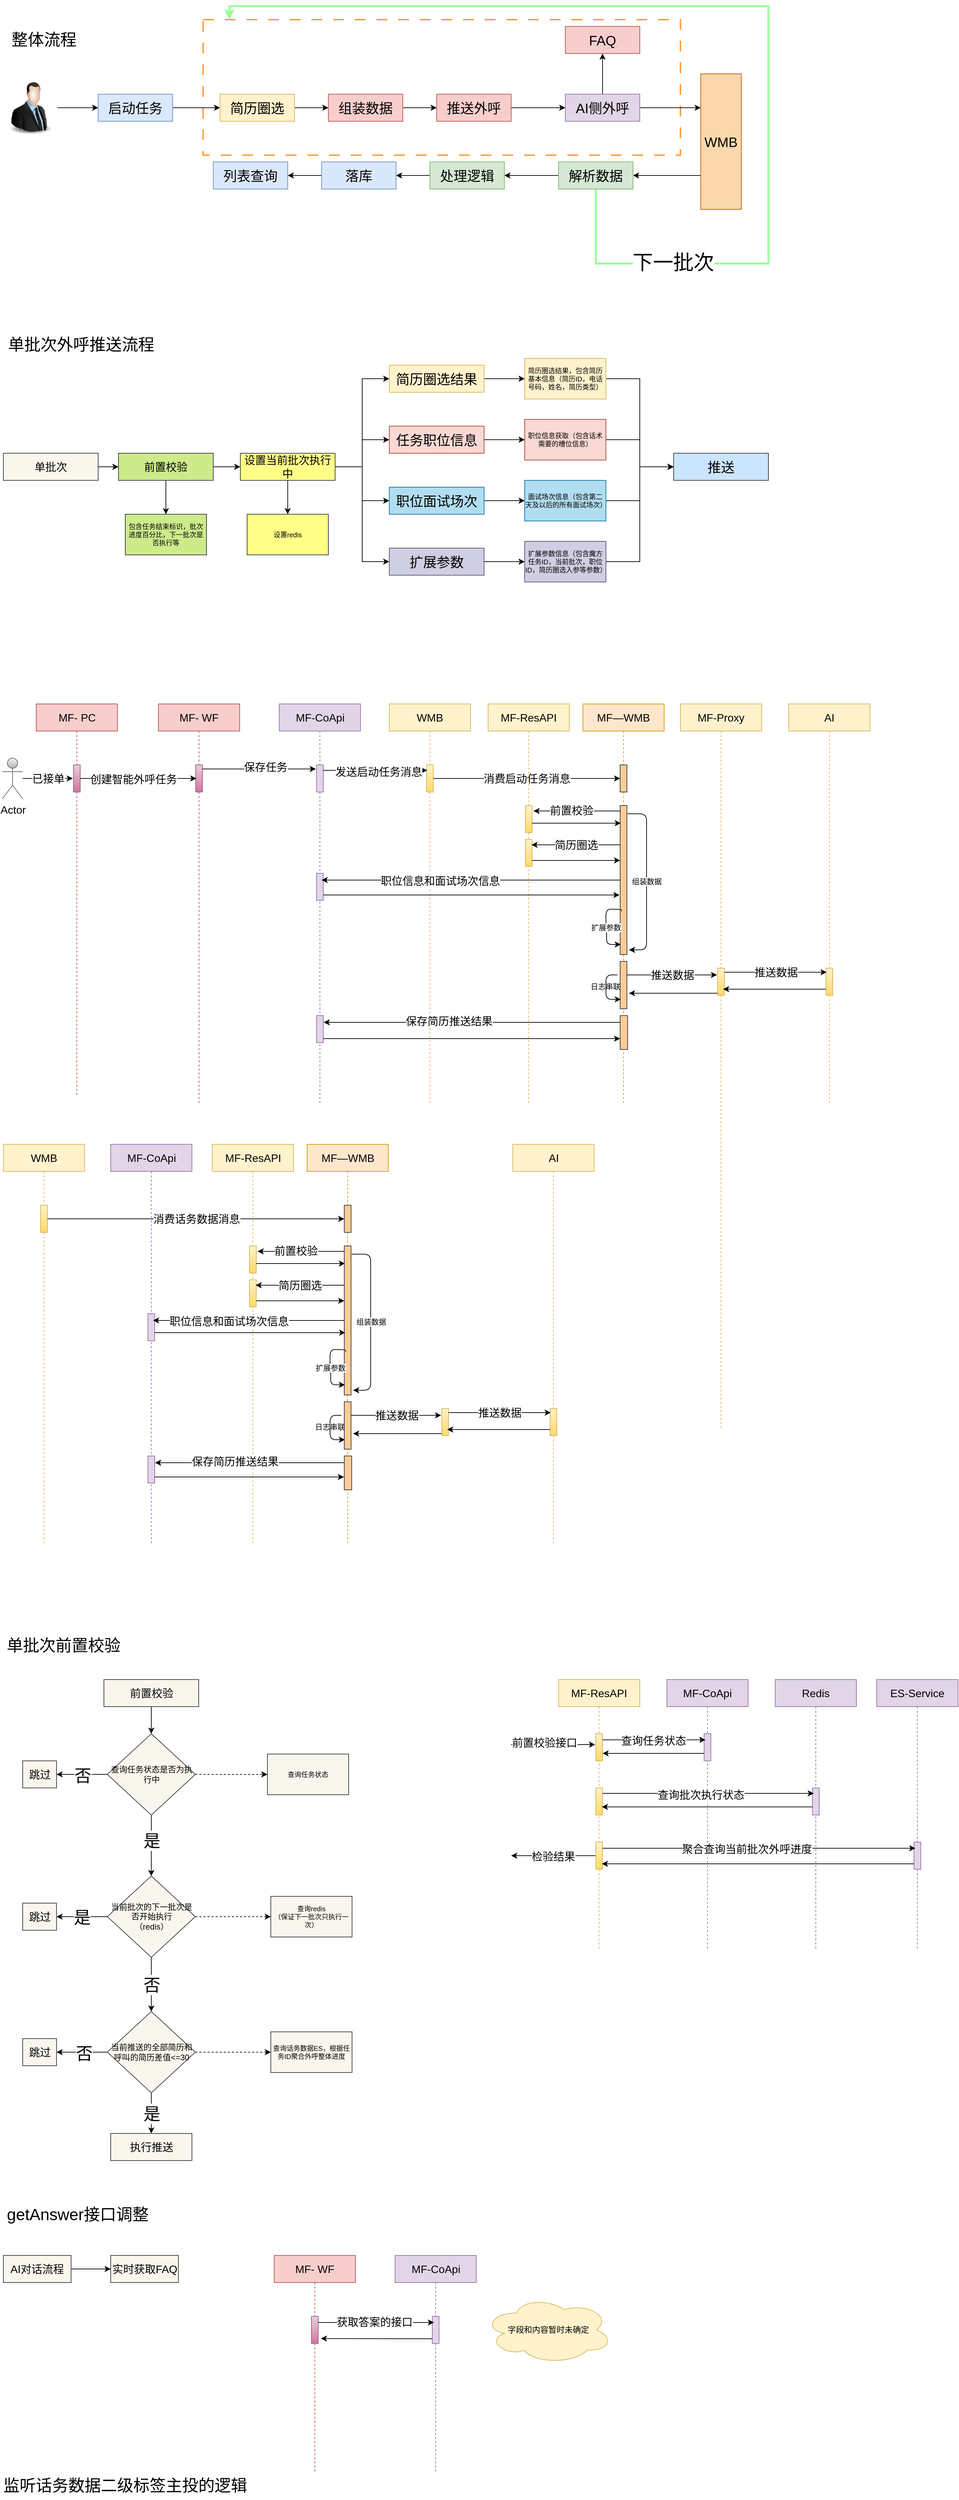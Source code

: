 <mxfile version="21.3.4" type="github">
  <diagram name="第 1 页" id="2_SS_FIXoPFDnZohHgw8">
    <mxGraphModel dx="1993" dy="1684" grid="1" gridSize="10" guides="1" tooltips="1" connect="1" arrows="1" fold="1" page="0" pageScale="1" pageWidth="827" pageHeight="1169" math="0" shadow="0">
      <root>
        <mxCell id="0" />
        <mxCell id="1" parent="0" />
        <mxCell id="9t2iQ5_xq1MDEgZ4yFrh-110" value="" style="rounded=0;whiteSpace=wrap;html=1;dashed=1;dashPattern=8 8;strokeColor=#FF9933;strokeWidth=2;" vertex="1" parent="1">
          <mxGeometry x="255" y="-540" width="705" height="200" as="geometry" />
        </mxCell>
        <mxCell id="r599loQGmbUB97ttSSLB-4" value="" style="edgeStyle=orthogonalEdgeStyle;rounded=0;orthogonalLoop=1;jettySize=auto;html=1;" parent="1" source="r599loQGmbUB97ttSSLB-1" target="r599loQGmbUB97ttSSLB-3" edge="1">
          <mxGeometry relative="1" as="geometry" />
        </mxCell>
        <mxCell id="r599loQGmbUB97ttSSLB-1" value="" style="image;html=1;image=img/lib/clip_art/people/Suit_Man_128x128.png;rounded=0;" parent="1" vertex="1">
          <mxGeometry x="-40" y="-450" width="80" height="80" as="geometry" />
        </mxCell>
        <mxCell id="r599loQGmbUB97ttSSLB-2" value="整体流程" style="text;html=1;strokeColor=none;fillColor=none;align=center;verticalAlign=middle;whiteSpace=wrap;rounded=0;fontSize=24;" parent="1" vertex="1">
          <mxGeometry x="-40" y="-530" width="120" height="40" as="geometry" />
        </mxCell>
        <mxCell id="r599loQGmbUB97ttSSLB-6" value="" style="edgeStyle=orthogonalEdgeStyle;rounded=0;orthogonalLoop=1;jettySize=auto;html=1;" parent="1" source="r599loQGmbUB97ttSSLB-3" target="r599loQGmbUB97ttSSLB-5" edge="1">
          <mxGeometry relative="1" as="geometry" />
        </mxCell>
        <mxCell id="r599loQGmbUB97ttSSLB-3" value="启动任务" style="whiteSpace=wrap;html=1;verticalAlign=middle;labelBackgroundColor=none;fontSize=20;fillColor=#dae8fc;strokeColor=#6c8ebf;rounded=0;" parent="1" vertex="1">
          <mxGeometry x="100" y="-430" width="110" height="40" as="geometry" />
        </mxCell>
        <mxCell id="r599loQGmbUB97ttSSLB-8" value="" style="edgeStyle=orthogonalEdgeStyle;rounded=0;orthogonalLoop=1;jettySize=auto;html=1;" parent="1" source="r599loQGmbUB97ttSSLB-5" target="r599loQGmbUB97ttSSLB-7" edge="1">
          <mxGeometry relative="1" as="geometry" />
        </mxCell>
        <mxCell id="r599loQGmbUB97ttSSLB-5" value="简历圈选" style="whiteSpace=wrap;html=1;verticalAlign=middle;labelBackgroundColor=none;fontSize=20;fillColor=#fff2cc;strokeColor=#d6b656;rounded=0;" parent="1" vertex="1">
          <mxGeometry x="280" y="-430" width="110" height="40" as="geometry" />
        </mxCell>
        <mxCell id="r599loQGmbUB97ttSSLB-10" value="" style="edgeStyle=orthogonalEdgeStyle;rounded=0;orthogonalLoop=1;jettySize=auto;html=1;" parent="1" source="r599loQGmbUB97ttSSLB-7" target="r599loQGmbUB97ttSSLB-9" edge="1">
          <mxGeometry relative="1" as="geometry" />
        </mxCell>
        <mxCell id="r599loQGmbUB97ttSSLB-7" value="组装数据" style="whiteSpace=wrap;html=1;verticalAlign=middle;labelBackgroundColor=none;fontSize=20;fillColor=#f8cecc;strokeColor=#b85450;rounded=0;" parent="1" vertex="1">
          <mxGeometry x="440" y="-430" width="110" height="40" as="geometry" />
        </mxCell>
        <mxCell id="r599loQGmbUB97ttSSLB-28" value="" style="edgeStyle=orthogonalEdgeStyle;rounded=0;orthogonalLoop=1;jettySize=auto;html=1;" parent="1" source="r599loQGmbUB97ttSSLB-9" target="r599loQGmbUB97ttSSLB-27" edge="1">
          <mxGeometry relative="1" as="geometry" />
        </mxCell>
        <mxCell id="r599loQGmbUB97ttSSLB-9" value="推送外呼" style="whiteSpace=wrap;html=1;verticalAlign=middle;labelBackgroundColor=none;fontSize=20;fillColor=#f8cecc;strokeColor=#b85450;rounded=0;" parent="1" vertex="1">
          <mxGeometry x="600" y="-430" width="110" height="40" as="geometry" />
        </mxCell>
        <mxCell id="r599loQGmbUB97ttSSLB-20" style="edgeStyle=orthogonalEdgeStyle;rounded=0;orthogonalLoop=1;jettySize=auto;html=1;exitX=0;exitY=0.75;exitDx=0;exitDy=0;" parent="1" source="r599loQGmbUB97ttSSLB-11" target="r599loQGmbUB97ttSSLB-18" edge="1">
          <mxGeometry relative="1" as="geometry" />
        </mxCell>
        <mxCell id="r599loQGmbUB97ttSSLB-11" value="WMB" style="whiteSpace=wrap;html=1;verticalAlign=middle;labelBackgroundColor=none;fontSize=20;fillColor=#fad7ac;strokeColor=#b46504;rounded=0;" parent="1" vertex="1">
          <mxGeometry x="990" y="-460" width="60" height="200" as="geometry" />
        </mxCell>
        <mxCell id="r599loQGmbUB97ttSSLB-22" value="" style="edgeStyle=orthogonalEdgeStyle;rounded=0;orthogonalLoop=1;jettySize=auto;html=1;" parent="1" source="r599loQGmbUB97ttSSLB-18" target="r599loQGmbUB97ttSSLB-21" edge="1">
          <mxGeometry relative="1" as="geometry" />
        </mxCell>
        <mxCell id="9t2iQ5_xq1MDEgZ4yFrh-111" style="edgeStyle=orthogonalEdgeStyle;orthogonalLoop=1;jettySize=auto;html=1;entryX=0.055;entryY=0;entryDx=0;entryDy=0;entryPerimeter=0;strokeColor=#99FF99;strokeWidth=3;rounded=0;" edge="1" parent="1" source="r599loQGmbUB97ttSSLB-18" target="9t2iQ5_xq1MDEgZ4yFrh-110">
          <mxGeometry relative="1" as="geometry">
            <Array as="points">
              <mxPoint x="835" y="-180" />
              <mxPoint x="1090" y="-180" />
              <mxPoint x="1090" y="-560" />
              <mxPoint x="294" y="-560" />
            </Array>
          </mxGeometry>
        </mxCell>
        <mxCell id="9t2iQ5_xq1MDEgZ4yFrh-112" value="下一批次" style="edgeLabel;html=1;align=center;verticalAlign=middle;resizable=0;points=[];fontSize=30;rounded=0;" vertex="1" connectable="0" parent="9t2iQ5_xq1MDEgZ4yFrh-111">
          <mxGeometry x="-0.713" y="2" relative="1" as="geometry">
            <mxPoint as="offset" />
          </mxGeometry>
        </mxCell>
        <mxCell id="r599loQGmbUB97ttSSLB-18" value="解析数据" style="whiteSpace=wrap;html=1;verticalAlign=middle;labelBackgroundColor=none;fontSize=20;fillColor=#d5e8d4;strokeColor=#82b366;rounded=0;" parent="1" vertex="1">
          <mxGeometry x="780" y="-330" width="110" height="40" as="geometry" />
        </mxCell>
        <mxCell id="r599loQGmbUB97ttSSLB-24" value="" style="edgeStyle=orthogonalEdgeStyle;rounded=0;orthogonalLoop=1;jettySize=auto;html=1;" parent="1" source="r599loQGmbUB97ttSSLB-21" target="r599loQGmbUB97ttSSLB-23" edge="1">
          <mxGeometry relative="1" as="geometry" />
        </mxCell>
        <mxCell id="r599loQGmbUB97ttSSLB-21" value="处理逻辑" style="whiteSpace=wrap;html=1;verticalAlign=middle;labelBackgroundColor=none;fontSize=20;fillColor=#d5e8d4;strokeColor=#82b366;rounded=0;" parent="1" vertex="1">
          <mxGeometry x="590" y="-330" width="110" height="40" as="geometry" />
        </mxCell>
        <mxCell id="r599loQGmbUB97ttSSLB-33" value="" style="edgeStyle=orthogonalEdgeStyle;rounded=0;orthogonalLoop=1;jettySize=auto;html=1;" parent="1" source="r599loQGmbUB97ttSSLB-23" target="r599loQGmbUB97ttSSLB-32" edge="1">
          <mxGeometry relative="1" as="geometry" />
        </mxCell>
        <mxCell id="r599loQGmbUB97ttSSLB-23" value="落库" style="whiteSpace=wrap;html=1;verticalAlign=middle;labelBackgroundColor=none;fontSize=20;fillColor=#dae8fc;strokeColor=#6c8ebf;rounded=0;" parent="1" vertex="1">
          <mxGeometry x="430" y="-330" width="110" height="40" as="geometry" />
        </mxCell>
        <mxCell id="r599loQGmbUB97ttSSLB-29" style="edgeStyle=orthogonalEdgeStyle;rounded=0;orthogonalLoop=1;jettySize=auto;html=1;entryX=0;entryY=0.25;entryDx=0;entryDy=0;" parent="1" source="r599loQGmbUB97ttSSLB-27" target="r599loQGmbUB97ttSSLB-11" edge="1">
          <mxGeometry relative="1" as="geometry" />
        </mxCell>
        <mxCell id="r599loQGmbUB97ttSSLB-31" value="" style="edgeStyle=orthogonalEdgeStyle;rounded=0;orthogonalLoop=1;jettySize=auto;html=1;" parent="1" source="r599loQGmbUB97ttSSLB-27" target="r599loQGmbUB97ttSSLB-30" edge="1">
          <mxGeometry relative="1" as="geometry" />
        </mxCell>
        <mxCell id="r599loQGmbUB97ttSSLB-27" value="AI侧外呼" style="whiteSpace=wrap;html=1;verticalAlign=middle;labelBackgroundColor=none;fontSize=20;fillColor=#e1d5e7;strokeColor=#9673a6;rounded=0;" parent="1" vertex="1">
          <mxGeometry x="790" y="-430" width="110" height="40" as="geometry" />
        </mxCell>
        <mxCell id="r599loQGmbUB97ttSSLB-30" value="FAQ" style="whiteSpace=wrap;html=1;verticalAlign=middle;labelBackgroundColor=none;fontSize=20;fillColor=#f8cecc;strokeColor=#b85450;rounded=0;" parent="1" vertex="1">
          <mxGeometry x="790" y="-530" width="110" height="40" as="geometry" />
        </mxCell>
        <mxCell id="r599loQGmbUB97ttSSLB-32" value="列表查询" style="whiteSpace=wrap;html=1;verticalAlign=middle;labelBackgroundColor=none;fontSize=20;fillColor=#dae8fc;strokeColor=#6c8ebf;rounded=0;" parent="1" vertex="1">
          <mxGeometry x="270" y="-330" width="110" height="40" as="geometry" />
        </mxCell>
        <mxCell id="9t2iQ5_xq1MDEgZ4yFrh-1" value="单批次外呼推送流程" style="text;html=1;strokeColor=none;fillColor=none;align=center;verticalAlign=middle;whiteSpace=wrap;rounded=0;fontSize=24;" vertex="1" parent="1">
          <mxGeometry x="-40" y="-80" width="230" height="40" as="geometry" />
        </mxCell>
        <mxCell id="9t2iQ5_xq1MDEgZ4yFrh-16" value="" style="edgeStyle=orthogonalEdgeStyle;rounded=0;orthogonalLoop=1;jettySize=auto;html=1;" edge="1" parent="1" source="9t2iQ5_xq1MDEgZ4yFrh-3" target="9t2iQ5_xq1MDEgZ4yFrh-15">
          <mxGeometry relative="1" as="geometry" />
        </mxCell>
        <mxCell id="9t2iQ5_xq1MDEgZ4yFrh-3" value="简历圈选结果" style="whiteSpace=wrap;html=1;verticalAlign=middle;labelBackgroundColor=none;fontSize=20;fillColor=#fff2cc;strokeColor=#d6b656;rounded=0;" vertex="1" parent="1">
          <mxGeometry x="530" y="-30" width="140" height="40" as="geometry" />
        </mxCell>
        <mxCell id="9t2iQ5_xq1MDEgZ4yFrh-20" value="" style="edgeStyle=orthogonalEdgeStyle;rounded=0;orthogonalLoop=1;jettySize=auto;html=1;" edge="1" parent="1" source="9t2iQ5_xq1MDEgZ4yFrh-5" target="9t2iQ5_xq1MDEgZ4yFrh-19">
          <mxGeometry relative="1" as="geometry" />
        </mxCell>
        <mxCell id="9t2iQ5_xq1MDEgZ4yFrh-5" value="任务职位信息" style="whiteSpace=wrap;html=1;verticalAlign=middle;labelBackgroundColor=none;fontSize=20;fillColor=#fad9d5;strokeColor=#ae4132;rounded=0;" vertex="1" parent="1">
          <mxGeometry x="530" y="60" width="140" height="40" as="geometry" />
        </mxCell>
        <mxCell id="9t2iQ5_xq1MDEgZ4yFrh-22" value="" style="edgeStyle=orthogonalEdgeStyle;rounded=0;orthogonalLoop=1;jettySize=auto;html=1;" edge="1" parent="1" source="9t2iQ5_xq1MDEgZ4yFrh-7" target="9t2iQ5_xq1MDEgZ4yFrh-21">
          <mxGeometry relative="1" as="geometry" />
        </mxCell>
        <mxCell id="9t2iQ5_xq1MDEgZ4yFrh-7" value="职位面试场次" style="whiteSpace=wrap;html=1;verticalAlign=middle;labelBackgroundColor=none;fontSize=20;fillColor=#b1ddf0;strokeColor=#10739e;rounded=0;" vertex="1" parent="1">
          <mxGeometry x="530" y="150" width="140" height="40" as="geometry" />
        </mxCell>
        <mxCell id="9t2iQ5_xq1MDEgZ4yFrh-28" style="edgeStyle=orthogonalEdgeStyle;rounded=0;orthogonalLoop=1;jettySize=auto;html=1;entryX=0;entryY=0.5;entryDx=0;entryDy=0;" edge="1" parent="1" source="9t2iQ5_xq1MDEgZ4yFrh-15" target="9t2iQ5_xq1MDEgZ4yFrh-27">
          <mxGeometry relative="1" as="geometry" />
        </mxCell>
        <mxCell id="9t2iQ5_xq1MDEgZ4yFrh-15" value="简历圈选结果，包含简历基本信息（简历ID，电话号码，姓名，简历类型）" style="rounded=0;whiteSpace=wrap;html=1;fontSize=10;fillColor=#fff2cc;strokeColor=#d6b656;labelBackgroundColor=none;" vertex="1" parent="1">
          <mxGeometry x="730" y="-40" width="120" height="60" as="geometry" />
        </mxCell>
        <mxCell id="9t2iQ5_xq1MDEgZ4yFrh-37" style="edgeStyle=orthogonalEdgeStyle;rounded=0;orthogonalLoop=1;jettySize=auto;html=1;entryX=0;entryY=0.5;entryDx=0;entryDy=0;" edge="1" parent="1" source="9t2iQ5_xq1MDEgZ4yFrh-19" target="9t2iQ5_xq1MDEgZ4yFrh-27">
          <mxGeometry relative="1" as="geometry" />
        </mxCell>
        <mxCell id="9t2iQ5_xq1MDEgZ4yFrh-19" value="职位信息获取（包含话术需要的槽位信息）" style="rounded=0;whiteSpace=wrap;html=1;fontSize=10;fillColor=#fad9d5;strokeColor=#ae4132;labelBackgroundColor=none;" vertex="1" parent="1">
          <mxGeometry x="730" y="50" width="120" height="60" as="geometry" />
        </mxCell>
        <mxCell id="9t2iQ5_xq1MDEgZ4yFrh-30" style="edgeStyle=orthogonalEdgeStyle;rounded=0;orthogonalLoop=1;jettySize=auto;html=1;entryX=0;entryY=0.5;entryDx=0;entryDy=0;" edge="1" parent="1" source="9t2iQ5_xq1MDEgZ4yFrh-21" target="9t2iQ5_xq1MDEgZ4yFrh-27">
          <mxGeometry relative="1" as="geometry" />
        </mxCell>
        <mxCell id="9t2iQ5_xq1MDEgZ4yFrh-21" value="面试场次信息（包含第二天及以后的所有面试场次）" style="rounded=0;whiteSpace=wrap;html=1;fontSize=10;fillColor=#b1ddf0;strokeColor=#10739e;labelBackgroundColor=none;" vertex="1" parent="1">
          <mxGeometry x="730" y="140" width="120" height="60" as="geometry" />
        </mxCell>
        <mxCell id="9t2iQ5_xq1MDEgZ4yFrh-25" style="edgeStyle=orthogonalEdgeStyle;rounded=0;orthogonalLoop=1;jettySize=auto;html=1;entryX=0;entryY=0.5;entryDx=0;entryDy=0;" edge="1" parent="1" source="9t2iQ5_xq1MDEgZ4yFrh-23" target="9t2iQ5_xq1MDEgZ4yFrh-3">
          <mxGeometry relative="1" as="geometry" />
        </mxCell>
        <mxCell id="9t2iQ5_xq1MDEgZ4yFrh-26" style="edgeStyle=orthogonalEdgeStyle;rounded=0;orthogonalLoop=1;jettySize=auto;html=1;entryX=0;entryY=0.5;entryDx=0;entryDy=0;" edge="1" parent="1" source="9t2iQ5_xq1MDEgZ4yFrh-23" target="9t2iQ5_xq1MDEgZ4yFrh-7">
          <mxGeometry relative="1" as="geometry" />
        </mxCell>
        <mxCell id="9t2iQ5_xq1MDEgZ4yFrh-35" style="edgeStyle=orthogonalEdgeStyle;rounded=0;orthogonalLoop=1;jettySize=auto;html=1;entryX=0;entryY=0.5;entryDx=0;entryDy=0;" edge="1" parent="1" source="9t2iQ5_xq1MDEgZ4yFrh-23" target="9t2iQ5_xq1MDEgZ4yFrh-32">
          <mxGeometry relative="1" as="geometry" />
        </mxCell>
        <mxCell id="9t2iQ5_xq1MDEgZ4yFrh-38" style="edgeStyle=orthogonalEdgeStyle;rounded=0;orthogonalLoop=1;jettySize=auto;html=1;" edge="1" parent="1" source="9t2iQ5_xq1MDEgZ4yFrh-23" target="9t2iQ5_xq1MDEgZ4yFrh-5">
          <mxGeometry relative="1" as="geometry" />
        </mxCell>
        <mxCell id="9t2iQ5_xq1MDEgZ4yFrh-96" value="" style="edgeStyle=orthogonalEdgeStyle;rounded=0;orthogonalLoop=1;jettySize=auto;html=1;" edge="1" parent="1" source="9t2iQ5_xq1MDEgZ4yFrh-23" target="9t2iQ5_xq1MDEgZ4yFrh-95">
          <mxGeometry relative="1" as="geometry" />
        </mxCell>
        <mxCell id="9t2iQ5_xq1MDEgZ4yFrh-23" value="设置当前批次执行中" style="whiteSpace=wrap;html=1;verticalAlign=middle;labelBackgroundColor=none;fontSize=16;fillColor=#ffff88;strokeColor=#36393d;rounded=0;" vertex="1" parent="1">
          <mxGeometry x="310" y="100" width="140" height="40" as="geometry" />
        </mxCell>
        <mxCell id="9t2iQ5_xq1MDEgZ4yFrh-27" value="推送" style="whiteSpace=wrap;html=1;verticalAlign=middle;labelBackgroundColor=none;fontSize=20;fillColor=#cce5ff;strokeColor=#36393d;rounded=0;" vertex="1" parent="1">
          <mxGeometry x="950" y="100" width="140" height="40" as="geometry" />
        </mxCell>
        <mxCell id="9t2iQ5_xq1MDEgZ4yFrh-34" value="" style="edgeStyle=orthogonalEdgeStyle;rounded=0;orthogonalLoop=1;jettySize=auto;html=1;" edge="1" parent="1" source="9t2iQ5_xq1MDEgZ4yFrh-32" target="9t2iQ5_xq1MDEgZ4yFrh-33">
          <mxGeometry relative="1" as="geometry" />
        </mxCell>
        <mxCell id="9t2iQ5_xq1MDEgZ4yFrh-32" value="扩展参数" style="whiteSpace=wrap;html=1;verticalAlign=middle;labelBackgroundColor=none;fontSize=20;fillColor=#d0cee2;strokeColor=#56517e;rounded=0;" vertex="1" parent="1">
          <mxGeometry x="530" y="240" width="140" height="40" as="geometry" />
        </mxCell>
        <mxCell id="9t2iQ5_xq1MDEgZ4yFrh-36" style="edgeStyle=orthogonalEdgeStyle;rounded=0;orthogonalLoop=1;jettySize=auto;html=1;entryX=0;entryY=0.5;entryDx=0;entryDy=0;" edge="1" parent="1" source="9t2iQ5_xq1MDEgZ4yFrh-33" target="9t2iQ5_xq1MDEgZ4yFrh-27">
          <mxGeometry relative="1" as="geometry" />
        </mxCell>
        <mxCell id="9t2iQ5_xq1MDEgZ4yFrh-33" value="扩展参数信息（包含魔方任务ID，当前批次，职位ID，简历圈选入参等参数）" style="rounded=0;whiteSpace=wrap;html=1;fontSize=10;fillColor=#d0cee2;strokeColor=#56517e;labelBackgroundColor=none;" vertex="1" parent="1">
          <mxGeometry x="730" y="230" width="120" height="60" as="geometry" />
        </mxCell>
        <mxCell id="9t2iQ5_xq1MDEgZ4yFrh-92" value="" style="edgeStyle=orthogonalEdgeStyle;rounded=0;orthogonalLoop=1;jettySize=auto;html=1;" edge="1" parent="1" source="9t2iQ5_xq1MDEgZ4yFrh-39" target="9t2iQ5_xq1MDEgZ4yFrh-91">
          <mxGeometry relative="1" as="geometry" />
        </mxCell>
        <mxCell id="9t2iQ5_xq1MDEgZ4yFrh-39" value="单批次" style="whiteSpace=wrap;html=1;verticalAlign=middle;labelBackgroundColor=none;fontSize=16;fillColor=#f9f7ed;strokeColor=#36393d;rounded=0;" vertex="1" parent="1">
          <mxGeometry x="-40" y="100" width="140" height="40" as="geometry" />
        </mxCell>
        <mxCell id="9t2iQ5_xq1MDEgZ4yFrh-41" value="单批次前置校验" style="text;html=1;strokeColor=none;fillColor=none;align=center;verticalAlign=middle;whiteSpace=wrap;rounded=0;fontSize=24;" vertex="1" parent="1">
          <mxGeometry x="-41.5" y="1840" width="180" height="40" as="geometry" />
        </mxCell>
        <mxCell id="9t2iQ5_xq1MDEgZ4yFrh-42" value="包含任务结束标识，批次进度百分比，下一批次是否执行等" style="rounded=0;whiteSpace=wrap;html=1;fontSize=10;fillColor=#cdeb8b;strokeColor=#36393d;labelBackgroundColor=none;" vertex="1" parent="1">
          <mxGeometry x="140" y="190" width="120" height="60" as="geometry" />
        </mxCell>
        <mxCell id="9t2iQ5_xq1MDEgZ4yFrh-107" style="edgeStyle=orthogonalEdgeStyle;rounded=0;orthogonalLoop=1;jettySize=auto;html=1;" edge="1" parent="1" source="9t2iQ5_xq1MDEgZ4yFrh-44" target="9t2iQ5_xq1MDEgZ4yFrh-99">
          <mxGeometry relative="1" as="geometry" />
        </mxCell>
        <mxCell id="9t2iQ5_xq1MDEgZ4yFrh-44" value="前置校验" style="whiteSpace=wrap;html=1;verticalAlign=middle;labelBackgroundColor=none;fontSize=16;fillColor=#f9f7ed;strokeColor=#36393d;rounded=0;" vertex="1" parent="1">
          <mxGeometry x="108.5" y="1910" width="140" height="40" as="geometry" />
        </mxCell>
        <mxCell id="9t2iQ5_xq1MDEgZ4yFrh-52" value="查询话务数据ES，根据任务ID聚合外呼整体进度" style="whiteSpace=wrap;html=1;fontSize=10;fillColor=#f9f7ed;strokeColor=#36393d;labelBackgroundColor=none;rounded=0;hachureGap=4;fontFamily=Helvetica;" vertex="1" parent="1">
          <mxGeometry x="355" y="2430" width="120" height="60" as="geometry" />
        </mxCell>
        <mxCell id="9t2iQ5_xq1MDEgZ4yFrh-72" value="是" style="edgeStyle=orthogonalEdgeStyle;rounded=0;orthogonalLoop=1;jettySize=auto;html=1;entryX=1;entryY=0.5;entryDx=0;entryDy=0;fontSize=25;" edge="1" parent="1" source="9t2iQ5_xq1MDEgZ4yFrh-62" target="9t2iQ5_xq1MDEgZ4yFrh-71">
          <mxGeometry relative="1" as="geometry" />
        </mxCell>
        <mxCell id="9t2iQ5_xq1MDEgZ4yFrh-74" value="否" style="edgeStyle=orthogonalEdgeStyle;rounded=0;orthogonalLoop=1;jettySize=auto;html=1;fontSize=25;" edge="1" parent="1" source="9t2iQ5_xq1MDEgZ4yFrh-62" target="9t2iQ5_xq1MDEgZ4yFrh-73">
          <mxGeometry relative="1" as="geometry" />
        </mxCell>
        <mxCell id="9t2iQ5_xq1MDEgZ4yFrh-88" style="edgeStyle=orthogonalEdgeStyle;rounded=0;orthogonalLoop=1;jettySize=auto;html=1;entryX=0;entryY=0.5;entryDx=0;entryDy=0;dashed=1;" edge="1" parent="1" source="9t2iQ5_xq1MDEgZ4yFrh-62" target="9t2iQ5_xq1MDEgZ4yFrh-87">
          <mxGeometry relative="1" as="geometry" />
        </mxCell>
        <mxCell id="9t2iQ5_xq1MDEgZ4yFrh-62" value="当前批次的下一批次是否开始执行&lt;br&gt;（redis）" style="rhombus;whiteSpace=wrap;html=1;fillColor=#f9f7ed;strokeColor=#36393d;align=center;verticalAlign=middle;rounded=0;" vertex="1" parent="1">
          <mxGeometry x="113.5" y="2200" width="130" height="120" as="geometry" />
        </mxCell>
        <mxCell id="9t2iQ5_xq1MDEgZ4yFrh-71" value="跳过" style="whiteSpace=wrap;html=1;verticalAlign=middle;labelBackgroundColor=none;fontSize=16;fillColor=#f9f7ed;strokeColor=#36393d;rounded=0;" vertex="1" parent="1">
          <mxGeometry x="-11.5" y="2240" width="50" height="40" as="geometry" />
        </mxCell>
        <mxCell id="9t2iQ5_xq1MDEgZ4yFrh-79" value="" style="edgeStyle=orthogonalEdgeStyle;rounded=0;orthogonalLoop=1;jettySize=auto;html=1;fontSize=25;" edge="1" parent="1" source="9t2iQ5_xq1MDEgZ4yFrh-73" target="9t2iQ5_xq1MDEgZ4yFrh-78">
          <mxGeometry relative="1" as="geometry" />
        </mxCell>
        <mxCell id="9t2iQ5_xq1MDEgZ4yFrh-85" value="&lt;font style=&quot;font-size: 25px;&quot;&gt;否&lt;/font&gt;" style="edgeLabel;html=1;align=center;verticalAlign=middle;resizable=0;points=[];rounded=0;" vertex="1" connectable="0" parent="9t2iQ5_xq1MDEgZ4yFrh-79">
          <mxGeometry x="-0.082" y="1" relative="1" as="geometry">
            <mxPoint as="offset" />
          </mxGeometry>
        </mxCell>
        <mxCell id="9t2iQ5_xq1MDEgZ4yFrh-84" value="是" style="edgeStyle=orthogonalEdgeStyle;rounded=0;orthogonalLoop=1;jettySize=auto;html=1;fontSize=25;" edge="1" parent="1" source="9t2iQ5_xq1MDEgZ4yFrh-73" target="9t2iQ5_xq1MDEgZ4yFrh-83">
          <mxGeometry relative="1" as="geometry" />
        </mxCell>
        <mxCell id="9t2iQ5_xq1MDEgZ4yFrh-86" style="edgeStyle=orthogonalEdgeStyle;rounded=0;orthogonalLoop=1;jettySize=auto;html=1;entryX=0;entryY=0.5;entryDx=0;entryDy=0;dashed=1;" edge="1" parent="1" source="9t2iQ5_xq1MDEgZ4yFrh-73" target="9t2iQ5_xq1MDEgZ4yFrh-52">
          <mxGeometry relative="1" as="geometry" />
        </mxCell>
        <mxCell id="9t2iQ5_xq1MDEgZ4yFrh-73" value="当前推送的全部简历和呼叫的简历差值&amp;lt;=30" style="rhombus;whiteSpace=wrap;html=1;fillColor=#f9f7ed;strokeColor=#36393d;align=center;verticalAlign=middle;rounded=0;" vertex="1" parent="1">
          <mxGeometry x="113.5" y="2400" width="130" height="120" as="geometry" />
        </mxCell>
        <mxCell id="9t2iQ5_xq1MDEgZ4yFrh-78" value="跳过" style="rounded=0;whiteSpace=wrap;html=1;fillColor=#f9f7ed;strokeColor=#36393d;fontSize=16;" vertex="1" parent="1">
          <mxGeometry x="-11.5" y="2440" width="50" height="40" as="geometry" />
        </mxCell>
        <mxCell id="9t2iQ5_xq1MDEgZ4yFrh-83" value="执行推送" style="whiteSpace=wrap;html=1;fillColor=#f9f7ed;strokeColor=#36393d;fontSize=16;rounded=0;" vertex="1" parent="1">
          <mxGeometry x="118.5" y="2580" width="120" height="40" as="geometry" />
        </mxCell>
        <mxCell id="9t2iQ5_xq1MDEgZ4yFrh-87" value="查询redis&lt;br&gt;（保证下一批次只执行一次）" style="whiteSpace=wrap;html=1;fontSize=10;fillColor=#f9f7ed;strokeColor=#36393d;labelBackgroundColor=none;rounded=0;hachureGap=4;fontFamily=Helvetica;" vertex="1" parent="1">
          <mxGeometry x="355" y="2230" width="120" height="60" as="geometry" />
        </mxCell>
        <mxCell id="9t2iQ5_xq1MDEgZ4yFrh-93" style="edgeStyle=orthogonalEdgeStyle;rounded=0;orthogonalLoop=1;jettySize=auto;html=1;entryX=0;entryY=0.5;entryDx=0;entryDy=0;" edge="1" parent="1" source="9t2iQ5_xq1MDEgZ4yFrh-91" target="9t2iQ5_xq1MDEgZ4yFrh-23">
          <mxGeometry relative="1" as="geometry" />
        </mxCell>
        <mxCell id="9t2iQ5_xq1MDEgZ4yFrh-94" style="edgeStyle=orthogonalEdgeStyle;rounded=0;orthogonalLoop=1;jettySize=auto;html=1;entryX=0.5;entryY=0;entryDx=0;entryDy=0;" edge="1" parent="1" source="9t2iQ5_xq1MDEgZ4yFrh-91" target="9t2iQ5_xq1MDEgZ4yFrh-42">
          <mxGeometry relative="1" as="geometry" />
        </mxCell>
        <mxCell id="9t2iQ5_xq1MDEgZ4yFrh-91" value="前置校验" style="whiteSpace=wrap;html=1;verticalAlign=middle;labelBackgroundColor=none;fontSize=16;fillColor=#cdeb8b;strokeColor=#36393d;rounded=0;" vertex="1" parent="1">
          <mxGeometry x="130" y="100" width="140" height="40" as="geometry" />
        </mxCell>
        <mxCell id="9t2iQ5_xq1MDEgZ4yFrh-95" value="设置redis" style="whiteSpace=wrap;html=1;fontSize=10;fillColor=#ffff88;strokeColor=#36393d;labelBackgroundColor=none;rounded=0;" vertex="1" parent="1">
          <mxGeometry x="320" y="190" width="120" height="60" as="geometry" />
        </mxCell>
        <mxCell id="9t2iQ5_xq1MDEgZ4yFrh-100" style="edgeStyle=orthogonalEdgeStyle;rounded=0;orthogonalLoop=1;jettySize=auto;html=1;entryX=0.5;entryY=0;entryDx=0;entryDy=0;" edge="1" parent="1" source="9t2iQ5_xq1MDEgZ4yFrh-99" target="9t2iQ5_xq1MDEgZ4yFrh-62">
          <mxGeometry relative="1" as="geometry" />
        </mxCell>
        <mxCell id="9t2iQ5_xq1MDEgZ4yFrh-101" value="是" style="edgeLabel;html=1;align=center;verticalAlign=middle;resizable=0;points=[];fontSize=25;rounded=0;" vertex="1" connectable="0" parent="9t2iQ5_xq1MDEgZ4yFrh-100">
          <mxGeometry x="-0.18" relative="1" as="geometry">
            <mxPoint as="offset" />
          </mxGeometry>
        </mxCell>
        <mxCell id="9t2iQ5_xq1MDEgZ4yFrh-105" style="edgeStyle=orthogonalEdgeStyle;rounded=0;orthogonalLoop=1;jettySize=auto;html=1;" edge="1" parent="1" source="9t2iQ5_xq1MDEgZ4yFrh-99" target="9t2iQ5_xq1MDEgZ4yFrh-104">
          <mxGeometry relative="1" as="geometry" />
        </mxCell>
        <mxCell id="9t2iQ5_xq1MDEgZ4yFrh-106" value="否" style="edgeLabel;html=1;align=center;verticalAlign=middle;resizable=0;points=[];fontSize=25;rounded=0;" vertex="1" connectable="0" parent="9t2iQ5_xq1MDEgZ4yFrh-105">
          <mxGeometry x="-0.013" y="1" relative="1" as="geometry">
            <mxPoint as="offset" />
          </mxGeometry>
        </mxCell>
        <mxCell id="9t2iQ5_xq1MDEgZ4yFrh-109" style="edgeStyle=orthogonalEdgeStyle;rounded=0;orthogonalLoop=1;jettySize=auto;html=1;entryX=0;entryY=0.5;entryDx=0;entryDy=0;dashed=1;" edge="1" parent="1" source="9t2iQ5_xq1MDEgZ4yFrh-99" target="9t2iQ5_xq1MDEgZ4yFrh-108">
          <mxGeometry relative="1" as="geometry" />
        </mxCell>
        <mxCell id="9t2iQ5_xq1MDEgZ4yFrh-99" value="查询任务状态是否为执行中" style="rhombus;whiteSpace=wrap;html=1;fillColor=#f9f7ed;strokeColor=#36393d;align=center;verticalAlign=middle;rounded=0;" vertex="1" parent="1">
          <mxGeometry x="113.5" y="1990" width="130" height="120" as="geometry" />
        </mxCell>
        <mxCell id="9t2iQ5_xq1MDEgZ4yFrh-104" value="跳过" style="whiteSpace=wrap;html=1;verticalAlign=middle;labelBackgroundColor=none;fontSize=16;fillColor=#f9f7ed;strokeColor=#36393d;rounded=0;" vertex="1" parent="1">
          <mxGeometry x="-11.5" y="2030" width="50" height="40" as="geometry" />
        </mxCell>
        <mxCell id="9t2iQ5_xq1MDEgZ4yFrh-108" value="查询任务状态" style="whiteSpace=wrap;html=1;fontSize=10;fillColor=#f9f7ed;strokeColor=#36393d;labelBackgroundColor=none;rounded=0;hachureGap=4;fontFamily=Helvetica;" vertex="1" parent="1">
          <mxGeometry x="350" y="2020" width="120" height="60" as="geometry" />
        </mxCell>
        <mxCell id="9t2iQ5_xq1MDEgZ4yFrh-113" value="MF- WF" style="shape=umlLifeline;perimeter=lifelinePerimeter;whiteSpace=wrap;html=1;container=1;collapsible=0;recursiveResize=0;outlineConnect=0;rounded=0;fontFamily=Helvetica;fontSize=16;strokeColor=#b85450;fillColor=#f8cecc;" vertex="1" parent="1">
          <mxGeometry x="189" y="470" width="120" height="590" as="geometry" />
        </mxCell>
        <mxCell id="9t2iQ5_xq1MDEgZ4yFrh-114" value="" style="html=1;points=[];perimeter=orthogonalPerimeter;rounded=0;fontFamily=Helvetica;fontSize=19;strokeColor=#996185;fillColor=#e6d0de;gradientColor=#d5739d;" vertex="1" parent="9t2iQ5_xq1MDEgZ4yFrh-113">
          <mxGeometry x="55" y="90" width="10" height="40" as="geometry" />
        </mxCell>
        <mxCell id="9t2iQ5_xq1MDEgZ4yFrh-116" value="MF-CoApi" style="shape=umlLifeline;perimeter=lifelinePerimeter;whiteSpace=wrap;html=1;container=1;collapsible=0;recursiveResize=0;outlineConnect=0;rounded=0;fontFamily=Helvetica;fontSize=16;strokeColor=#9673a6;fillColor=#e1d5e7;" vertex="1" parent="1">
          <mxGeometry x="367.5" y="470" width="120" height="590" as="geometry" />
        </mxCell>
        <mxCell id="9t2iQ5_xq1MDEgZ4yFrh-117" value="" style="html=1;points=[];perimeter=orthogonalPerimeter;rounded=0;fontFamily=Helvetica;fontSize=19;strokeColor=#9673a6;fillColor=#e1d5e7;" vertex="1" parent="9t2iQ5_xq1MDEgZ4yFrh-116">
          <mxGeometry x="55" y="90" width="10" height="40" as="geometry" />
        </mxCell>
        <mxCell id="9t2iQ5_xq1MDEgZ4yFrh-186" value="" style="html=1;points=[];perimeter=orthogonalPerimeter;rounded=0;fontFamily=Helvetica;fontSize=19;strokeColor=#9673a6;fillColor=#e1d5e7;" vertex="1" parent="9t2iQ5_xq1MDEgZ4yFrh-116">
          <mxGeometry x="55" y="250" width="10" height="40" as="geometry" />
        </mxCell>
        <mxCell id="9t2iQ5_xq1MDEgZ4yFrh-280" value="" style="html=1;points=[];perimeter=orthogonalPerimeter;rounded=0;fontFamily=Helvetica;fontSize=19;strokeColor=#9673a6;fillColor=#e1d5e7;" vertex="1" parent="9t2iQ5_xq1MDEgZ4yFrh-116">
          <mxGeometry x="55" y="460" width="10" height="40" as="geometry" />
        </mxCell>
        <mxCell id="9t2iQ5_xq1MDEgZ4yFrh-120" style="edgeStyle=orthogonalEdgeStyle;rounded=0;orthogonalLoop=1;jettySize=auto;html=1;entryX=-0.1;entryY=0.15;entryDx=0;entryDy=0;entryPerimeter=0;fontSize=20;" edge="1" parent="1" source="9t2iQ5_xq1MDEgZ4yFrh-114" target="9t2iQ5_xq1MDEgZ4yFrh-117">
          <mxGeometry relative="1" as="geometry">
            <Array as="points">
              <mxPoint x="417.5" y="566" />
              <mxPoint x="417.5" y="566" />
            </Array>
          </mxGeometry>
        </mxCell>
        <mxCell id="9t2iQ5_xq1MDEgZ4yFrh-121" value="保存任务" style="edgeLabel;html=1;align=center;verticalAlign=middle;resizable=0;points=[];fontSize=16;rounded=0;" vertex="1" connectable="0" parent="9t2iQ5_xq1MDEgZ4yFrh-120">
          <mxGeometry x="-0.293" y="3" relative="1" as="geometry">
            <mxPoint x="34" as="offset" />
          </mxGeometry>
        </mxCell>
        <mxCell id="9t2iQ5_xq1MDEgZ4yFrh-122" value="WMB" style="shape=umlLifeline;perimeter=lifelinePerimeter;whiteSpace=wrap;html=1;container=1;collapsible=0;recursiveResize=0;outlineConnect=0;rounded=0;fontFamily=Helvetica;fontSize=16;strokeColor=#d6b656;fillColor=#fff2cc;" vertex="1" parent="1">
          <mxGeometry x="530" y="470" width="120" height="590" as="geometry" />
        </mxCell>
        <mxCell id="9t2iQ5_xq1MDEgZ4yFrh-123" value="" style="html=1;points=[];perimeter=orthogonalPerimeter;rounded=0;fontFamily=Helvetica;fontSize=19;strokeColor=#d6b656;fillColor=#fff2cc;gradientColor=#ffd966;" vertex="1" parent="9t2iQ5_xq1MDEgZ4yFrh-122">
          <mxGeometry x="55" y="90" width="10" height="40" as="geometry" />
        </mxCell>
        <mxCell id="9t2iQ5_xq1MDEgZ4yFrh-124" style="edgeStyle=orthogonalEdgeStyle;rounded=0;orthogonalLoop=1;jettySize=auto;html=1;entryX=0.1;entryY=0.2;entryDx=0;entryDy=0;entryPerimeter=0;fontSize=20;" edge="1" parent="1" source="9t2iQ5_xq1MDEgZ4yFrh-117" target="9t2iQ5_xq1MDEgZ4yFrh-123">
          <mxGeometry relative="1" as="geometry">
            <Array as="points">
              <mxPoint x="508.5" y="568" />
              <mxPoint x="508.5" y="568" />
            </Array>
          </mxGeometry>
        </mxCell>
        <mxCell id="9t2iQ5_xq1MDEgZ4yFrh-125" value="发送启动任务消息" style="edgeLabel;html=1;align=center;verticalAlign=middle;resizable=0;points=[];fontSize=16;rounded=0;" vertex="1" connectable="0" parent="9t2iQ5_xq1MDEgZ4yFrh-124">
          <mxGeometry x="-0.294" y="3" relative="1" as="geometry">
            <mxPoint x="27" y="5" as="offset" />
          </mxGeometry>
        </mxCell>
        <mxCell id="9t2iQ5_xq1MDEgZ4yFrh-127" value="MF—WMB" style="shape=umlLifeline;perimeter=lifelinePerimeter;whiteSpace=wrap;html=1;container=1;collapsible=0;recursiveResize=0;outlineConnect=0;rounded=0;fontFamily=Helvetica;fontSize=16;strokeColor=#d79b00;fillColor=#ffe6cc;" vertex="1" parent="1">
          <mxGeometry x="816" y="470" width="120" height="590" as="geometry" />
        </mxCell>
        <mxCell id="9t2iQ5_xq1MDEgZ4yFrh-128" value="" style="html=1;points=[];perimeter=orthogonalPerimeter;rounded=0;fontFamily=Helvetica;fontSize=19;strokeColor=#36393d;fillColor=#ffcc99;" vertex="1" parent="9t2iQ5_xq1MDEgZ4yFrh-127">
          <mxGeometry x="55" y="90" width="10" height="40" as="geometry" />
        </mxCell>
        <mxCell id="9t2iQ5_xq1MDEgZ4yFrh-155" value="" style="html=1;points=[];perimeter=orthogonalPerimeter;rounded=0;fontFamily=Helvetica;fontSize=19;strokeColor=#36393d;fillColor=#ffcc99;" vertex="1" parent="9t2iQ5_xq1MDEgZ4yFrh-127">
          <mxGeometry x="55" y="150" width="10" height="220" as="geometry" />
        </mxCell>
        <mxCell id="9t2iQ5_xq1MDEgZ4yFrh-157" value="组装数据" style="edgeStyle=orthogonalEdgeStyle;orthogonalLoop=1;jettySize=auto;html=1;entryX=1.3;entryY=0.968;entryDx=0;entryDy=0;entryPerimeter=0;exitX=1.1;exitY=0.055;exitDx=0;exitDy=0;exitPerimeter=0;" edge="1" parent="9t2iQ5_xq1MDEgZ4yFrh-127" source="9t2iQ5_xq1MDEgZ4yFrh-155" target="9t2iQ5_xq1MDEgZ4yFrh-155">
          <mxGeometry relative="1" as="geometry">
            <Array as="points">
              <mxPoint x="94" y="162" />
              <mxPoint x="94" y="363" />
            </Array>
          </mxGeometry>
        </mxCell>
        <mxCell id="9t2iQ5_xq1MDEgZ4yFrh-168" value="" style="html=1;points=[];perimeter=orthogonalPerimeter;rounded=0;fontFamily=Helvetica;fontSize=19;strokeColor=#36393d;fillColor=#ffcc99;" vertex="1" parent="9t2iQ5_xq1MDEgZ4yFrh-127">
          <mxGeometry x="55" y="380" width="10" height="70" as="geometry" />
        </mxCell>
        <mxCell id="9t2iQ5_xq1MDEgZ4yFrh-193" value="扩展参数" style="edgeStyle=orthogonalEdgeStyle;orthogonalLoop=1;jettySize=auto;html=1;entryX=0.1;entryY=0.932;entryDx=0;entryDy=0;entryPerimeter=0;exitX=0.2;exitY=0.709;exitDx=0;exitDy=0;exitPerimeter=0;" edge="1" parent="9t2iQ5_xq1MDEgZ4yFrh-127" source="9t2iQ5_xq1MDEgZ4yFrh-155" target="9t2iQ5_xq1MDEgZ4yFrh-155">
          <mxGeometry x="0.06" relative="1" as="geometry">
            <Array as="points">
              <mxPoint x="57" y="303" />
              <mxPoint x="34" y="303" />
              <mxPoint x="34" y="330" />
              <mxPoint x="35" y="330" />
              <mxPoint x="35" y="355" />
            </Array>
            <mxPoint as="offset" />
          </mxGeometry>
        </mxCell>
        <mxCell id="9t2iQ5_xq1MDEgZ4yFrh-275" value="" style="html=1;points=[];perimeter=orthogonalPerimeter;rounded=0;fontFamily=Helvetica;fontSize=19;strokeColor=#36393d;fillColor=#ffcc99;" vertex="1" parent="9t2iQ5_xq1MDEgZ4yFrh-127">
          <mxGeometry x="55" y="460" width="11" height="50" as="geometry" />
        </mxCell>
        <mxCell id="9t2iQ5_xq1MDEgZ4yFrh-285" style="edgeStyle=orthogonalEdgeStyle;orthogonalLoop=1;jettySize=auto;html=1;entryX=0.1;entryY=0.8;entryDx=0;entryDy=0;entryPerimeter=0;exitX=-0.4;exitY=0.286;exitDx=0;exitDy=0;exitPerimeter=0;" edge="1" parent="9t2iQ5_xq1MDEgZ4yFrh-127" source="9t2iQ5_xq1MDEgZ4yFrh-168" target="9t2iQ5_xq1MDEgZ4yFrh-168">
          <mxGeometry relative="1" as="geometry">
            <Array as="points">
              <mxPoint x="34" y="400" />
              <mxPoint x="34" y="436" />
            </Array>
          </mxGeometry>
        </mxCell>
        <mxCell id="9t2iQ5_xq1MDEgZ4yFrh-286" value="日志串联" style="edgeLabel;html=1;align=center;verticalAlign=middle;resizable=0;points=[];labelBackgroundColor=none;" vertex="1" connectable="0" parent="9t2iQ5_xq1MDEgZ4yFrh-285">
          <mxGeometry x="-0.093" y="-1" relative="1" as="geometry">
            <mxPoint as="offset" />
          </mxGeometry>
        </mxCell>
        <mxCell id="9t2iQ5_xq1MDEgZ4yFrh-134" value="MF- PC" style="shape=umlLifeline;perimeter=lifelinePerimeter;whiteSpace=wrap;html=1;container=1;collapsible=0;recursiveResize=0;outlineConnect=0;rounded=0;fontFamily=Helvetica;fontSize=16;strokeColor=#b85450;fillColor=#f8cecc;" vertex="1" parent="1">
          <mxGeometry x="8.5" y="470" width="120" height="580" as="geometry" />
        </mxCell>
        <mxCell id="9t2iQ5_xq1MDEgZ4yFrh-135" value="" style="html=1;points=[];perimeter=orthogonalPerimeter;rounded=0;fontFamily=Helvetica;fontSize=19;strokeColor=#996185;fillColor=#e6d0de;gradientColor=#d5739d;" vertex="1" parent="9t2iQ5_xq1MDEgZ4yFrh-134">
          <mxGeometry x="55" y="90" width="10" height="40" as="geometry" />
        </mxCell>
        <mxCell id="9t2iQ5_xq1MDEgZ4yFrh-141" style="edgeStyle=orthogonalEdgeStyle;rounded=0;orthogonalLoop=1;jettySize=auto;html=1;entryX=0.1;entryY=0.5;entryDx=0;entryDy=0;entryPerimeter=0;fontSize=16;" edge="1" parent="1" source="9t2iQ5_xq1MDEgZ4yFrh-135" target="9t2iQ5_xq1MDEgZ4yFrh-114">
          <mxGeometry relative="1" as="geometry" />
        </mxCell>
        <mxCell id="9t2iQ5_xq1MDEgZ4yFrh-149" value="创建智能外呼任务" style="edgeLabel;html=1;align=center;verticalAlign=middle;resizable=0;points=[];fontSize=16;rounded=0;" vertex="1" connectable="0" parent="9t2iQ5_xq1MDEgZ4yFrh-141">
          <mxGeometry x="-0.084" y="-1" relative="1" as="geometry">
            <mxPoint as="offset" />
          </mxGeometry>
        </mxCell>
        <mxCell id="9t2iQ5_xq1MDEgZ4yFrh-142" value="已接单" style="edgeStyle=orthogonalEdgeStyle;rounded=0;orthogonalLoop=1;jettySize=auto;html=1;entryX=-0.1;entryY=0.5;entryDx=0;entryDy=0;entryPerimeter=0;fontSize=16;" edge="1" parent="1" source="9t2iQ5_xq1MDEgZ4yFrh-143" target="9t2iQ5_xq1MDEgZ4yFrh-135">
          <mxGeometry relative="1" as="geometry" />
        </mxCell>
        <mxCell id="9t2iQ5_xq1MDEgZ4yFrh-143" value="Actor" style="shape=umlActor;verticalLabelPosition=bottom;verticalAlign=top;html=1;outlineConnect=0;rounded=0;shadow=0;glass=0;fontSize=16;fillColor=#f5f5f5;strokeColor=#666666;gradientColor=#b3b3b3;" vertex="1" parent="1">
          <mxGeometry x="-41.5" y="550" width="30" height="60" as="geometry" />
        </mxCell>
        <mxCell id="9t2iQ5_xq1MDEgZ4yFrh-154" value="&lt;font style=&quot;font-size: 16px;&quot;&gt;消费启动任务消息&lt;/font&gt;" style="edgeStyle=orthogonalEdgeStyle;orthogonalLoop=1;jettySize=auto;html=1;" edge="1" parent="1" source="9t2iQ5_xq1MDEgZ4yFrh-123" target="9t2iQ5_xq1MDEgZ4yFrh-128">
          <mxGeometry relative="1" as="geometry">
            <Array as="points">
              <mxPoint x="666" y="580" />
              <mxPoint x="666" y="580" />
            </Array>
          </mxGeometry>
        </mxCell>
        <mxCell id="9t2iQ5_xq1MDEgZ4yFrh-158" value="MF-ResAPI" style="shape=umlLifeline;perimeter=lifelinePerimeter;whiteSpace=wrap;html=1;container=1;collapsible=0;recursiveResize=0;outlineConnect=0;rounded=0;fontFamily=Helvetica;fontSize=16;strokeColor=#d6b656;fillColor=#fff2cc;" vertex="1" parent="1">
          <mxGeometry x="676" y="470" width="120" height="590" as="geometry" />
        </mxCell>
        <mxCell id="9t2iQ5_xq1MDEgZ4yFrh-159" value="" style="html=1;points=[];perimeter=orthogonalPerimeter;rounded=0;fontFamily=Helvetica;fontSize=19;strokeColor=#d6b656;fillColor=#fff2cc;gradientColor=#ffd966;" vertex="1" parent="9t2iQ5_xq1MDEgZ4yFrh-158">
          <mxGeometry x="55" y="150" width="10" height="40" as="geometry" />
        </mxCell>
        <mxCell id="9t2iQ5_xq1MDEgZ4yFrh-184" value="" style="html=1;points=[];perimeter=orthogonalPerimeter;rounded=0;fontFamily=Helvetica;fontSize=19;strokeColor=#d6b656;fillColor=#fff2cc;gradientColor=#ffd966;" vertex="1" parent="9t2iQ5_xq1MDEgZ4yFrh-158">
          <mxGeometry x="55" y="200" width="10" height="40" as="geometry" />
        </mxCell>
        <mxCell id="9t2iQ5_xq1MDEgZ4yFrh-169" value="MF-Proxy" style="shape=umlLifeline;perimeter=lifelinePerimeter;whiteSpace=wrap;html=1;container=1;collapsible=0;recursiveResize=0;outlineConnect=0;rounded=0;fontFamily=Helvetica;fontSize=16;strokeColor=#d6b656;fillColor=#fff2cc;" vertex="1" parent="1">
          <mxGeometry x="960" y="470" width="120" height="1070" as="geometry" />
        </mxCell>
        <mxCell id="9t2iQ5_xq1MDEgZ4yFrh-170" value="" style="html=1;points=[];perimeter=orthogonalPerimeter;rounded=0;fontFamily=Helvetica;fontSize=19;strokeColor=#d6b656;fillColor=#fff2cc;gradientColor=#ffd966;" vertex="1" parent="9t2iQ5_xq1MDEgZ4yFrh-169">
          <mxGeometry x="55" y="390" width="10" height="40" as="geometry" />
        </mxCell>
        <mxCell id="9t2iQ5_xq1MDEgZ4yFrh-173" value="&lt;font style=&quot;font-size: 16px;&quot;&gt;推送数据&lt;/font&gt;" style="edgeStyle=orthogonalEdgeStyle;orthogonalLoop=1;jettySize=auto;html=1;entryX=-0.1;entryY=0.25;entryDx=0;entryDy=0;entryPerimeter=0;" edge="1" parent="1" source="9t2iQ5_xq1MDEgZ4yFrh-168" target="9t2iQ5_xq1MDEgZ4yFrh-170">
          <mxGeometry x="0.007" relative="1" as="geometry">
            <Array as="points">
              <mxPoint x="910" y="870" />
              <mxPoint x="910" y="870" />
            </Array>
            <mxPoint as="offset" />
          </mxGeometry>
        </mxCell>
        <mxCell id="9t2iQ5_xq1MDEgZ4yFrh-175" style="edgeStyle=orthogonalEdgeStyle;orthogonalLoop=1;jettySize=auto;html=1;entryX=1.3;entryY=0.671;entryDx=0;entryDy=0;entryPerimeter=0;" edge="1" parent="1" source="9t2iQ5_xq1MDEgZ4yFrh-170" target="9t2iQ5_xq1MDEgZ4yFrh-168">
          <mxGeometry relative="1" as="geometry">
            <Array as="points">
              <mxPoint x="980" y="897" />
              <mxPoint x="980" y="897" />
            </Array>
          </mxGeometry>
        </mxCell>
        <mxCell id="9t2iQ5_xq1MDEgZ4yFrh-176" value="AI" style="shape=umlLifeline;perimeter=lifelinePerimeter;whiteSpace=wrap;html=1;container=1;collapsible=0;recursiveResize=0;outlineConnect=0;rounded=0;fontFamily=Helvetica;fontSize=16;strokeColor=#d6b656;fillColor=#fff2cc;" vertex="1" parent="1">
          <mxGeometry x="1120" y="470" width="120" height="590" as="geometry" />
        </mxCell>
        <mxCell id="9t2iQ5_xq1MDEgZ4yFrh-177" value="" style="html=1;points=[];perimeter=orthogonalPerimeter;rounded=0;fontFamily=Helvetica;fontSize=19;strokeColor=#d6b656;fillColor=#fff2cc;gradientColor=#ffd966;" vertex="1" parent="9t2iQ5_xq1MDEgZ4yFrh-176">
          <mxGeometry x="55" y="390" width="10" height="40" as="geometry" />
        </mxCell>
        <mxCell id="9t2iQ5_xq1MDEgZ4yFrh-178" value="&lt;font style=&quot;font-size: 16px;&quot;&gt;推送数据&lt;/font&gt;" style="edgeStyle=orthogonalEdgeStyle;orthogonalLoop=1;jettySize=auto;html=1;entryX=0.1;entryY=0.15;entryDx=0;entryDy=0;entryPerimeter=0;" edge="1" parent="1" source="9t2iQ5_xq1MDEgZ4yFrh-170" target="9t2iQ5_xq1MDEgZ4yFrh-177">
          <mxGeometry relative="1" as="geometry">
            <Array as="points">
              <mxPoint x="1060" y="866" />
              <mxPoint x="1060" y="866" />
            </Array>
          </mxGeometry>
        </mxCell>
        <mxCell id="9t2iQ5_xq1MDEgZ4yFrh-179" style="edgeStyle=orthogonalEdgeStyle;orthogonalLoop=1;jettySize=auto;html=1;entryX=0.8;entryY=0.775;entryDx=0;entryDy=0;entryPerimeter=0;" edge="1" parent="1" source="9t2iQ5_xq1MDEgZ4yFrh-177" target="9t2iQ5_xq1MDEgZ4yFrh-170">
          <mxGeometry relative="1" as="geometry">
            <Array as="points">
              <mxPoint x="1140" y="891" />
              <mxPoint x="1140" y="891" />
            </Array>
          </mxGeometry>
        </mxCell>
        <mxCell id="9t2iQ5_xq1MDEgZ4yFrh-181" style="edgeStyle=orthogonalEdgeStyle;orthogonalLoop=1;jettySize=auto;html=1;entryX=1.2;entryY=0.2;entryDx=0;entryDy=0;entryPerimeter=0;" edge="1" parent="1" source="9t2iQ5_xq1MDEgZ4yFrh-155" target="9t2iQ5_xq1MDEgZ4yFrh-159">
          <mxGeometry relative="1" as="geometry">
            <Array as="points">
              <mxPoint x="840" y="628" />
              <mxPoint x="840" y="628" />
            </Array>
          </mxGeometry>
        </mxCell>
        <mxCell id="9t2iQ5_xq1MDEgZ4yFrh-182" value="前置校验" style="edgeLabel;html=1;align=center;verticalAlign=middle;resizable=0;points=[];fontSize=16;" vertex="1" connectable="0" parent="9t2iQ5_xq1MDEgZ4yFrh-181">
          <mxGeometry x="0.125" y="-1" relative="1" as="geometry">
            <mxPoint as="offset" />
          </mxGeometry>
        </mxCell>
        <mxCell id="9t2iQ5_xq1MDEgZ4yFrh-183" style="edgeStyle=orthogonalEdgeStyle;orthogonalLoop=1;jettySize=auto;html=1;entryX=0.1;entryY=0.118;entryDx=0;entryDy=0;entryPerimeter=0;" edge="1" parent="1" source="9t2iQ5_xq1MDEgZ4yFrh-159" target="9t2iQ5_xq1MDEgZ4yFrh-155">
          <mxGeometry relative="1" as="geometry">
            <Array as="points">
              <mxPoint x="770" y="646" />
              <mxPoint x="770" y="646" />
            </Array>
          </mxGeometry>
        </mxCell>
        <mxCell id="9t2iQ5_xq1MDEgZ4yFrh-185" value="&lt;font style=&quot;font-size: 16px;&quot;&gt;简历圈选&lt;/font&gt;" style="edgeStyle=orthogonalEdgeStyle;orthogonalLoop=1;jettySize=auto;html=1;entryX=0.9;entryY=0.2;entryDx=0;entryDy=0;entryPerimeter=0;" edge="1" parent="1" source="9t2iQ5_xq1MDEgZ4yFrh-155" target="9t2iQ5_xq1MDEgZ4yFrh-184">
          <mxGeometry relative="1" as="geometry">
            <Array as="points">
              <mxPoint x="840" y="678" />
              <mxPoint x="840" y="678" />
            </Array>
          </mxGeometry>
        </mxCell>
        <mxCell id="9t2iQ5_xq1MDEgZ4yFrh-187" style="edgeStyle=orthogonalEdgeStyle;orthogonalLoop=1;jettySize=auto;html=1;entryX=0;entryY=0.368;entryDx=0;entryDy=0;entryPerimeter=0;" edge="1" parent="1" source="9t2iQ5_xq1MDEgZ4yFrh-184" target="9t2iQ5_xq1MDEgZ4yFrh-155">
          <mxGeometry relative="1" as="geometry">
            <Array as="points">
              <mxPoint x="770" y="701" />
              <mxPoint x="770" y="701" />
            </Array>
          </mxGeometry>
        </mxCell>
        <mxCell id="9t2iQ5_xq1MDEgZ4yFrh-188" style="edgeStyle=orthogonalEdgeStyle;orthogonalLoop=1;jettySize=auto;html=1;entryX=0.75;entryY=0.25;entryDx=0;entryDy=0;entryPerimeter=0;" edge="1" parent="1" source="9t2iQ5_xq1MDEgZ4yFrh-155" target="9t2iQ5_xq1MDEgZ4yFrh-186">
          <mxGeometry relative="1" as="geometry" />
        </mxCell>
        <mxCell id="9t2iQ5_xq1MDEgZ4yFrh-189" value="职位信息和面试场次信息" style="edgeLabel;html=1;align=center;verticalAlign=middle;resizable=0;points=[];fontSize=16;" vertex="1" connectable="0" parent="9t2iQ5_xq1MDEgZ4yFrh-188">
          <mxGeometry x="0.206" y="1" relative="1" as="geometry">
            <mxPoint as="offset" />
          </mxGeometry>
        </mxCell>
        <mxCell id="9t2iQ5_xq1MDEgZ4yFrh-190" style="edgeStyle=orthogonalEdgeStyle;orthogonalLoop=1;jettySize=auto;html=1;entryX=-0.1;entryY=0.6;entryDx=0;entryDy=0;entryPerimeter=0;" edge="1" parent="1" source="9t2iQ5_xq1MDEgZ4yFrh-186" target="9t2iQ5_xq1MDEgZ4yFrh-155">
          <mxGeometry relative="1" as="geometry">
            <Array as="points">
              <mxPoint x="540" y="752" />
              <mxPoint x="540" y="752" />
            </Array>
          </mxGeometry>
        </mxCell>
        <mxCell id="9t2iQ5_xq1MDEgZ4yFrh-248" value="MF-ResAPI" style="shape=umlLifeline;perimeter=lifelinePerimeter;whiteSpace=wrap;html=1;container=1;collapsible=0;recursiveResize=0;outlineConnect=0;rounded=0;fontFamily=Helvetica;fontSize=16;strokeColor=#d6b656;fillColor=#fff2cc;" vertex="1" parent="1">
          <mxGeometry x="780" y="1910" width="120" height="400" as="geometry" />
        </mxCell>
        <mxCell id="9t2iQ5_xq1MDEgZ4yFrh-249" value="" style="html=1;points=[];perimeter=orthogonalPerimeter;rounded=0;fontFamily=Helvetica;fontSize=19;strokeColor=#d6b656;fillColor=#fff2cc;gradientColor=#ffd966;" vertex="1" parent="9t2iQ5_xq1MDEgZ4yFrh-248">
          <mxGeometry x="55" y="80" width="10" height="40" as="geometry" />
        </mxCell>
        <mxCell id="9t2iQ5_xq1MDEgZ4yFrh-263" value="" style="html=1;points=[];perimeter=orthogonalPerimeter;rounded=0;fontFamily=Helvetica;fontSize=19;strokeColor=#d6b656;fillColor=#fff2cc;gradientColor=#ffd966;" vertex="1" parent="9t2iQ5_xq1MDEgZ4yFrh-248">
          <mxGeometry x="55" y="160" width="10" height="40" as="geometry" />
        </mxCell>
        <mxCell id="9t2iQ5_xq1MDEgZ4yFrh-273" style="edgeStyle=orthogonalEdgeStyle;orthogonalLoop=1;jettySize=auto;html=1;" edge="1" parent="9t2iQ5_xq1MDEgZ4yFrh-248" source="9t2iQ5_xq1MDEgZ4yFrh-267">
          <mxGeometry relative="1" as="geometry">
            <mxPoint x="-70" y="260" as="targetPoint" />
          </mxGeometry>
        </mxCell>
        <mxCell id="9t2iQ5_xq1MDEgZ4yFrh-274" value="检验结果" style="edgeLabel;html=1;align=center;verticalAlign=middle;resizable=0;points=[];fontSize=16;" vertex="1" connectable="0" parent="9t2iQ5_xq1MDEgZ4yFrh-273">
          <mxGeometry x="0.24" y="1" relative="1" as="geometry">
            <mxPoint x="14" y="-1" as="offset" />
          </mxGeometry>
        </mxCell>
        <mxCell id="9t2iQ5_xq1MDEgZ4yFrh-267" value="" style="html=1;points=[];perimeter=orthogonalPerimeter;rounded=0;fontFamily=Helvetica;fontSize=19;strokeColor=#d6b656;fillColor=#fff2cc;gradientColor=#ffd966;" vertex="1" parent="9t2iQ5_xq1MDEgZ4yFrh-248">
          <mxGeometry x="55" y="240" width="10" height="40" as="geometry" />
        </mxCell>
        <mxCell id="9t2iQ5_xq1MDEgZ4yFrh-252" value="" style="endArrow=classic;html=1;fontSize=116;" edge="1" parent="1">
          <mxGeometry width="50" height="50" relative="1" as="geometry">
            <mxPoint x="710" y="2006" as="sourcePoint" />
            <mxPoint x="834" y="2006" as="targetPoint" />
          </mxGeometry>
        </mxCell>
        <mxCell id="9t2iQ5_xq1MDEgZ4yFrh-253" value="&lt;font style=&quot;font-size: 16px;&quot;&gt;前置校验接口&lt;/font&gt;" style="edgeLabel;html=1;align=center;verticalAlign=middle;resizable=0;points=[];" vertex="1" connectable="0" parent="9t2iQ5_xq1MDEgZ4yFrh-252">
          <mxGeometry x="-0.214" y="3" relative="1" as="geometry">
            <mxPoint as="offset" />
          </mxGeometry>
        </mxCell>
        <mxCell id="9t2iQ5_xq1MDEgZ4yFrh-254" value="MF-CoApi" style="shape=umlLifeline;perimeter=lifelinePerimeter;whiteSpace=wrap;html=1;container=1;collapsible=0;recursiveResize=0;outlineConnect=0;rounded=0;fontFamily=Helvetica;fontSize=16;strokeColor=#9673a6;fillColor=#e1d5e7;" vertex="1" parent="1">
          <mxGeometry x="940" y="1910" width="120" height="400" as="geometry" />
        </mxCell>
        <mxCell id="9t2iQ5_xq1MDEgZ4yFrh-255" value="" style="html=1;points=[];perimeter=orthogonalPerimeter;rounded=0;fontFamily=Helvetica;fontSize=19;strokeColor=#9673a6;fillColor=#e1d5e7;" vertex="1" parent="9t2iQ5_xq1MDEgZ4yFrh-254">
          <mxGeometry x="55" y="80" width="10" height="40" as="geometry" />
        </mxCell>
        <mxCell id="9t2iQ5_xq1MDEgZ4yFrh-258" style="edgeStyle=orthogonalEdgeStyle;orthogonalLoop=1;jettySize=auto;html=1;entryX=0.2;entryY=0.225;entryDx=0;entryDy=0;entryPerimeter=0;" edge="1" parent="1" source="9t2iQ5_xq1MDEgZ4yFrh-249" target="9t2iQ5_xq1MDEgZ4yFrh-255">
          <mxGeometry relative="1" as="geometry">
            <Array as="points">
              <mxPoint x="880" y="1999" />
              <mxPoint x="880" y="1999" />
            </Array>
          </mxGeometry>
        </mxCell>
        <mxCell id="9t2iQ5_xq1MDEgZ4yFrh-259" value="查询任务状态" style="edgeLabel;html=1;align=center;verticalAlign=middle;resizable=0;points=[];fontSize=16;" vertex="1" connectable="0" parent="9t2iQ5_xq1MDEgZ4yFrh-258">
          <mxGeometry x="-0.329" y="2" relative="1" as="geometry">
            <mxPoint x="24" y="3" as="offset" />
          </mxGeometry>
        </mxCell>
        <mxCell id="9t2iQ5_xq1MDEgZ4yFrh-260" style="edgeStyle=orthogonalEdgeStyle;orthogonalLoop=1;jettySize=auto;html=1;entryX=1;entryY=0.725;entryDx=0;entryDy=0;entryPerimeter=0;" edge="1" parent="1" source="9t2iQ5_xq1MDEgZ4yFrh-255" target="9t2iQ5_xq1MDEgZ4yFrh-249">
          <mxGeometry relative="1" as="geometry">
            <Array as="points">
              <mxPoint x="960" y="2019" />
              <mxPoint x="960" y="2019" />
            </Array>
          </mxGeometry>
        </mxCell>
        <mxCell id="9t2iQ5_xq1MDEgZ4yFrh-261" value="Redis" style="shape=umlLifeline;perimeter=lifelinePerimeter;whiteSpace=wrap;html=1;container=1;collapsible=0;recursiveResize=0;outlineConnect=0;rounded=0;fontFamily=Helvetica;fontSize=16;strokeColor=#9673a6;fillColor=#e1d5e7;" vertex="1" parent="1">
          <mxGeometry x="1100" y="1910" width="120" height="400" as="geometry" />
        </mxCell>
        <mxCell id="9t2iQ5_xq1MDEgZ4yFrh-262" value="" style="html=1;points=[];perimeter=orthogonalPerimeter;rounded=0;fontFamily=Helvetica;fontSize=19;strokeColor=#9673a6;fillColor=#e1d5e7;" vertex="1" parent="9t2iQ5_xq1MDEgZ4yFrh-261">
          <mxGeometry x="55" y="160" width="10" height="40" as="geometry" />
        </mxCell>
        <mxCell id="9t2iQ5_xq1MDEgZ4yFrh-264" style="edgeStyle=orthogonalEdgeStyle;orthogonalLoop=1;jettySize=auto;html=1;entryX=0.2;entryY=0.2;entryDx=0;entryDy=0;entryPerimeter=0;" edge="1" parent="1" source="9t2iQ5_xq1MDEgZ4yFrh-263" target="9t2iQ5_xq1MDEgZ4yFrh-262">
          <mxGeometry relative="1" as="geometry">
            <Array as="points">
              <mxPoint x="920" y="2078" />
              <mxPoint x="920" y="2078" />
            </Array>
          </mxGeometry>
        </mxCell>
        <mxCell id="9t2iQ5_xq1MDEgZ4yFrh-265" value="查询批次执行状态" style="edgeLabel;html=1;align=center;verticalAlign=middle;resizable=0;points=[];fontSize=16;" vertex="1" connectable="0" parent="9t2iQ5_xq1MDEgZ4yFrh-264">
          <mxGeometry x="-0.179" y="3" relative="1" as="geometry">
            <mxPoint x="17" y="5" as="offset" />
          </mxGeometry>
        </mxCell>
        <mxCell id="9t2iQ5_xq1MDEgZ4yFrh-266" style="edgeStyle=orthogonalEdgeStyle;orthogonalLoop=1;jettySize=auto;html=1;entryX=0.9;entryY=0.7;entryDx=0;entryDy=0;entryPerimeter=0;" edge="1" parent="1" source="9t2iQ5_xq1MDEgZ4yFrh-262" target="9t2iQ5_xq1MDEgZ4yFrh-263">
          <mxGeometry relative="1" as="geometry">
            <Array as="points">
              <mxPoint x="1080" y="2098" />
              <mxPoint x="1080" y="2098" />
            </Array>
          </mxGeometry>
        </mxCell>
        <mxCell id="9t2iQ5_xq1MDEgZ4yFrh-268" value="ES-Service" style="shape=umlLifeline;perimeter=lifelinePerimeter;whiteSpace=wrap;html=1;container=1;collapsible=0;recursiveResize=0;outlineConnect=0;rounded=0;fontFamily=Helvetica;fontSize=16;strokeColor=#9673a6;fillColor=#e1d5e7;" vertex="1" parent="1">
          <mxGeometry x="1250" y="1910" width="120" height="400" as="geometry" />
        </mxCell>
        <mxCell id="9t2iQ5_xq1MDEgZ4yFrh-269" value="" style="html=1;points=[];perimeter=orthogonalPerimeter;rounded=0;fontFamily=Helvetica;fontSize=19;strokeColor=#9673a6;fillColor=#e1d5e7;" vertex="1" parent="9t2iQ5_xq1MDEgZ4yFrh-268">
          <mxGeometry x="55" y="240" width="10" height="40" as="geometry" />
        </mxCell>
        <mxCell id="9t2iQ5_xq1MDEgZ4yFrh-270" style="edgeStyle=orthogonalEdgeStyle;orthogonalLoop=1;jettySize=auto;html=1;entryX=0.2;entryY=0.225;entryDx=0;entryDy=0;entryPerimeter=0;" edge="1" parent="1" source="9t2iQ5_xq1MDEgZ4yFrh-267" target="9t2iQ5_xq1MDEgZ4yFrh-269">
          <mxGeometry relative="1" as="geometry">
            <Array as="points">
              <mxPoint x="960" y="2159" />
              <mxPoint x="960" y="2159" />
            </Array>
          </mxGeometry>
        </mxCell>
        <mxCell id="9t2iQ5_xq1MDEgZ4yFrh-271" value="聚合查询当前批次外呼进度" style="edgeLabel;html=1;align=center;verticalAlign=middle;resizable=0;points=[];fontSize=16;" vertex="1" connectable="0" parent="9t2iQ5_xq1MDEgZ4yFrh-270">
          <mxGeometry x="-0.078" y="-1" relative="1" as="geometry">
            <mxPoint as="offset" />
          </mxGeometry>
        </mxCell>
        <mxCell id="9t2iQ5_xq1MDEgZ4yFrh-272" style="edgeStyle=orthogonalEdgeStyle;orthogonalLoop=1;jettySize=auto;html=1;entryX=0.9;entryY=0.8;entryDx=0;entryDy=0;entryPerimeter=0;" edge="1" parent="1" source="9t2iQ5_xq1MDEgZ4yFrh-269" target="9t2iQ5_xq1MDEgZ4yFrh-267">
          <mxGeometry relative="1" as="geometry">
            <Array as="points">
              <mxPoint x="1190" y="2182" />
              <mxPoint x="1190" y="2182" />
            </Array>
          </mxGeometry>
        </mxCell>
        <mxCell id="9t2iQ5_xq1MDEgZ4yFrh-281" style="edgeStyle=orthogonalEdgeStyle;orthogonalLoop=1;jettySize=auto;html=1;entryX=1.05;entryY=0.25;entryDx=0;entryDy=0;entryPerimeter=0;" edge="1" parent="1" source="9t2iQ5_xq1MDEgZ4yFrh-275" target="9t2iQ5_xq1MDEgZ4yFrh-280">
          <mxGeometry relative="1" as="geometry">
            <Array as="points">
              <mxPoint x="760" y="940" />
              <mxPoint x="760" y="940" />
            </Array>
          </mxGeometry>
        </mxCell>
        <mxCell id="9t2iQ5_xq1MDEgZ4yFrh-282" value="保存简历推送结果" style="edgeLabel;html=1;align=center;verticalAlign=middle;resizable=0;points=[];fontSize=16;" vertex="1" connectable="0" parent="9t2iQ5_xq1MDEgZ4yFrh-281">
          <mxGeometry x="0.155" y="-2" relative="1" as="geometry">
            <mxPoint as="offset" />
          </mxGeometry>
        </mxCell>
        <mxCell id="9t2iQ5_xq1MDEgZ4yFrh-283" style="edgeStyle=orthogonalEdgeStyle;orthogonalLoop=1;jettySize=auto;html=1;entryX=0;entryY=0.68;entryDx=0;entryDy=0;entryPerimeter=0;" edge="1" parent="1" source="9t2iQ5_xq1MDEgZ4yFrh-280" target="9t2iQ5_xq1MDEgZ4yFrh-275">
          <mxGeometry relative="1" as="geometry">
            <Array as="points">
              <mxPoint x="540" y="964" />
              <mxPoint x="540" y="964" />
            </Array>
          </mxGeometry>
        </mxCell>
        <mxCell id="9t2iQ5_xq1MDEgZ4yFrh-347" value="MF-CoApi" style="shape=umlLifeline;perimeter=lifelinePerimeter;whiteSpace=wrap;html=1;container=1;collapsible=0;recursiveResize=0;outlineConnect=0;rounded=0;fontFamily=Helvetica;fontSize=16;strokeColor=#9673a6;fillColor=#e1d5e7;" vertex="1" parent="1">
          <mxGeometry x="118.5" y="1120" width="120" height="590" as="geometry" />
        </mxCell>
        <mxCell id="9t2iQ5_xq1MDEgZ4yFrh-349" value="" style="html=1;points=[];perimeter=orthogonalPerimeter;rounded=0;fontFamily=Helvetica;fontSize=19;strokeColor=#9673a6;fillColor=#e1d5e7;" vertex="1" parent="9t2iQ5_xq1MDEgZ4yFrh-347">
          <mxGeometry x="55" y="250" width="10" height="40" as="geometry" />
        </mxCell>
        <mxCell id="9t2iQ5_xq1MDEgZ4yFrh-350" value="" style="html=1;points=[];perimeter=orthogonalPerimeter;rounded=0;fontFamily=Helvetica;fontSize=19;strokeColor=#9673a6;fillColor=#e1d5e7;" vertex="1" parent="9t2iQ5_xq1MDEgZ4yFrh-347">
          <mxGeometry x="55" y="460" width="10" height="40" as="geometry" />
        </mxCell>
        <mxCell id="9t2iQ5_xq1MDEgZ4yFrh-351" value="WMB" style="shape=umlLifeline;perimeter=lifelinePerimeter;whiteSpace=wrap;html=1;container=1;collapsible=0;recursiveResize=0;outlineConnect=0;rounded=0;fontFamily=Helvetica;fontSize=16;strokeColor=#d6b656;fillColor=#fff2cc;" vertex="1" parent="1">
          <mxGeometry x="-40" y="1120" width="120" height="590" as="geometry" />
        </mxCell>
        <mxCell id="9t2iQ5_xq1MDEgZ4yFrh-352" value="" style="html=1;points=[];perimeter=orthogonalPerimeter;rounded=0;fontFamily=Helvetica;fontSize=19;strokeColor=#d6b656;fillColor=#fff2cc;gradientColor=#ffd966;" vertex="1" parent="9t2iQ5_xq1MDEgZ4yFrh-351">
          <mxGeometry x="55" y="90" width="10" height="40" as="geometry" />
        </mxCell>
        <mxCell id="9t2iQ5_xq1MDEgZ4yFrh-355" value="MF—WMB" style="shape=umlLifeline;perimeter=lifelinePerimeter;whiteSpace=wrap;html=1;container=1;collapsible=0;recursiveResize=0;outlineConnect=0;rounded=0;fontFamily=Helvetica;fontSize=16;strokeColor=#d79b00;fillColor=#ffe6cc;" vertex="1" parent="1">
          <mxGeometry x="408.5" y="1120" width="120" height="590" as="geometry" />
        </mxCell>
        <mxCell id="9t2iQ5_xq1MDEgZ4yFrh-356" value="" style="html=1;points=[];perimeter=orthogonalPerimeter;rounded=0;fontFamily=Helvetica;fontSize=19;strokeColor=#36393d;fillColor=#ffcc99;" vertex="1" parent="9t2iQ5_xq1MDEgZ4yFrh-355">
          <mxGeometry x="55" y="90" width="10" height="40" as="geometry" />
        </mxCell>
        <mxCell id="9t2iQ5_xq1MDEgZ4yFrh-357" value="" style="html=1;points=[];perimeter=orthogonalPerimeter;rounded=0;fontFamily=Helvetica;fontSize=19;strokeColor=#36393d;fillColor=#ffcc99;" vertex="1" parent="9t2iQ5_xq1MDEgZ4yFrh-355">
          <mxGeometry x="55" y="150" width="10" height="220" as="geometry" />
        </mxCell>
        <mxCell id="9t2iQ5_xq1MDEgZ4yFrh-358" value="组装数据" style="edgeStyle=orthogonalEdgeStyle;orthogonalLoop=1;jettySize=auto;html=1;entryX=1.3;entryY=0.968;entryDx=0;entryDy=0;entryPerimeter=0;exitX=1.1;exitY=0.055;exitDx=0;exitDy=0;exitPerimeter=0;" edge="1" parent="9t2iQ5_xq1MDEgZ4yFrh-355" source="9t2iQ5_xq1MDEgZ4yFrh-357" target="9t2iQ5_xq1MDEgZ4yFrh-357">
          <mxGeometry relative="1" as="geometry">
            <Array as="points">
              <mxPoint x="94" y="162" />
              <mxPoint x="94" y="363" />
            </Array>
          </mxGeometry>
        </mxCell>
        <mxCell id="9t2iQ5_xq1MDEgZ4yFrh-359" value="" style="html=1;points=[];perimeter=orthogonalPerimeter;rounded=0;fontFamily=Helvetica;fontSize=19;strokeColor=#36393d;fillColor=#ffcc99;" vertex="1" parent="9t2iQ5_xq1MDEgZ4yFrh-355">
          <mxGeometry x="55" y="380" width="10" height="70" as="geometry" />
        </mxCell>
        <mxCell id="9t2iQ5_xq1MDEgZ4yFrh-360" value="扩展参数" style="edgeStyle=orthogonalEdgeStyle;orthogonalLoop=1;jettySize=auto;html=1;entryX=0.1;entryY=0.932;entryDx=0;entryDy=0;entryPerimeter=0;exitX=0.2;exitY=0.709;exitDx=0;exitDy=0;exitPerimeter=0;" edge="1" parent="9t2iQ5_xq1MDEgZ4yFrh-355" source="9t2iQ5_xq1MDEgZ4yFrh-357" target="9t2iQ5_xq1MDEgZ4yFrh-357">
          <mxGeometry x="0.06" relative="1" as="geometry">
            <Array as="points">
              <mxPoint x="57" y="303" />
              <mxPoint x="34" y="303" />
              <mxPoint x="34" y="330" />
              <mxPoint x="35" y="330" />
              <mxPoint x="35" y="355" />
            </Array>
            <mxPoint as="offset" />
          </mxGeometry>
        </mxCell>
        <mxCell id="9t2iQ5_xq1MDEgZ4yFrh-361" value="" style="html=1;points=[];perimeter=orthogonalPerimeter;rounded=0;fontFamily=Helvetica;fontSize=19;strokeColor=#36393d;fillColor=#ffcc99;" vertex="1" parent="9t2iQ5_xq1MDEgZ4yFrh-355">
          <mxGeometry x="55" y="460" width="11" height="50" as="geometry" />
        </mxCell>
        <mxCell id="9t2iQ5_xq1MDEgZ4yFrh-362" style="edgeStyle=orthogonalEdgeStyle;orthogonalLoop=1;jettySize=auto;html=1;entryX=0.1;entryY=0.8;entryDx=0;entryDy=0;entryPerimeter=0;exitX=-0.4;exitY=0.286;exitDx=0;exitDy=0;exitPerimeter=0;" edge="1" parent="9t2iQ5_xq1MDEgZ4yFrh-355" source="9t2iQ5_xq1MDEgZ4yFrh-359" target="9t2iQ5_xq1MDEgZ4yFrh-359">
          <mxGeometry relative="1" as="geometry">
            <Array as="points">
              <mxPoint x="34" y="400" />
              <mxPoint x="34" y="436" />
            </Array>
          </mxGeometry>
        </mxCell>
        <mxCell id="9t2iQ5_xq1MDEgZ4yFrh-363" value="日志串联" style="edgeLabel;html=1;align=center;verticalAlign=middle;resizable=0;points=[];labelBackgroundColor=none;" vertex="1" connectable="0" parent="9t2iQ5_xq1MDEgZ4yFrh-362">
          <mxGeometry x="-0.093" y="-1" relative="1" as="geometry">
            <mxPoint as="offset" />
          </mxGeometry>
        </mxCell>
        <mxCell id="9t2iQ5_xq1MDEgZ4yFrh-364" value="&lt;font style=&quot;font-size: 16px;&quot;&gt;消费话务数据消息&lt;/font&gt;" style="edgeStyle=orthogonalEdgeStyle;orthogonalLoop=1;jettySize=auto;html=1;" edge="1" parent="1" source="9t2iQ5_xq1MDEgZ4yFrh-352" target="9t2iQ5_xq1MDEgZ4yFrh-356">
          <mxGeometry relative="1" as="geometry">
            <Array as="points">
              <mxPoint x="258.5" y="1230" />
              <mxPoint x="258.5" y="1230" />
            </Array>
          </mxGeometry>
        </mxCell>
        <mxCell id="9t2iQ5_xq1MDEgZ4yFrh-365" value="MF-ResAPI" style="shape=umlLifeline;perimeter=lifelinePerimeter;whiteSpace=wrap;html=1;container=1;collapsible=0;recursiveResize=0;outlineConnect=0;rounded=0;fontFamily=Helvetica;fontSize=16;strokeColor=#d6b656;fillColor=#fff2cc;" vertex="1" parent="1">
          <mxGeometry x="268.5" y="1120" width="120" height="590" as="geometry" />
        </mxCell>
        <mxCell id="9t2iQ5_xq1MDEgZ4yFrh-366" value="" style="html=1;points=[];perimeter=orthogonalPerimeter;rounded=0;fontFamily=Helvetica;fontSize=19;strokeColor=#d6b656;fillColor=#fff2cc;gradientColor=#ffd966;" vertex="1" parent="9t2iQ5_xq1MDEgZ4yFrh-365">
          <mxGeometry x="55" y="150" width="10" height="40" as="geometry" />
        </mxCell>
        <mxCell id="9t2iQ5_xq1MDEgZ4yFrh-367" value="" style="html=1;points=[];perimeter=orthogonalPerimeter;rounded=0;fontFamily=Helvetica;fontSize=19;strokeColor=#d6b656;fillColor=#fff2cc;gradientColor=#ffd966;" vertex="1" parent="9t2iQ5_xq1MDEgZ4yFrh-365">
          <mxGeometry x="55" y="200" width="10" height="40" as="geometry" />
        </mxCell>
        <mxCell id="9t2iQ5_xq1MDEgZ4yFrh-368" value="" style="html=1;points=[];perimeter=orthogonalPerimeter;rounded=0;fontFamily=Helvetica;fontSize=19;strokeColor=#d6b656;fillColor=#fff2cc;gradientColor=#ffd966;" vertex="1" parent="1">
          <mxGeometry x="607.5" y="1510" width="10" height="40" as="geometry" />
        </mxCell>
        <mxCell id="9t2iQ5_xq1MDEgZ4yFrh-369" value="&lt;font style=&quot;font-size: 16px;&quot;&gt;推送数据&lt;/font&gt;" style="edgeStyle=orthogonalEdgeStyle;orthogonalLoop=1;jettySize=auto;html=1;entryX=-0.1;entryY=0.25;entryDx=0;entryDy=0;entryPerimeter=0;" edge="1" parent="1" source="9t2iQ5_xq1MDEgZ4yFrh-359" target="9t2iQ5_xq1MDEgZ4yFrh-368">
          <mxGeometry x="0.007" relative="1" as="geometry">
            <Array as="points">
              <mxPoint x="502.5" y="1520" />
              <mxPoint x="502.5" y="1520" />
            </Array>
            <mxPoint as="offset" />
          </mxGeometry>
        </mxCell>
        <mxCell id="9t2iQ5_xq1MDEgZ4yFrh-370" style="edgeStyle=orthogonalEdgeStyle;orthogonalLoop=1;jettySize=auto;html=1;entryX=1.3;entryY=0.671;entryDx=0;entryDy=0;entryPerimeter=0;" edge="1" parent="1" source="9t2iQ5_xq1MDEgZ4yFrh-368" target="9t2iQ5_xq1MDEgZ4yFrh-359">
          <mxGeometry relative="1" as="geometry">
            <Array as="points">
              <mxPoint x="572.5" y="1547" />
              <mxPoint x="572.5" y="1547" />
            </Array>
          </mxGeometry>
        </mxCell>
        <mxCell id="9t2iQ5_xq1MDEgZ4yFrh-371" value="AI" style="shape=umlLifeline;perimeter=lifelinePerimeter;whiteSpace=wrap;html=1;container=1;collapsible=0;recursiveResize=0;outlineConnect=0;rounded=0;fontFamily=Helvetica;fontSize=16;strokeColor=#d6b656;fillColor=#fff2cc;" vertex="1" parent="1">
          <mxGeometry x="712.5" y="1120" width="120" height="590" as="geometry" />
        </mxCell>
        <mxCell id="9t2iQ5_xq1MDEgZ4yFrh-372" value="" style="html=1;points=[];perimeter=orthogonalPerimeter;rounded=0;fontFamily=Helvetica;fontSize=19;strokeColor=#d6b656;fillColor=#fff2cc;gradientColor=#ffd966;" vertex="1" parent="9t2iQ5_xq1MDEgZ4yFrh-371">
          <mxGeometry x="55" y="390" width="10" height="40" as="geometry" />
        </mxCell>
        <mxCell id="9t2iQ5_xq1MDEgZ4yFrh-373" value="&lt;font style=&quot;font-size: 16px;&quot;&gt;推送数据&lt;/font&gt;" style="edgeStyle=orthogonalEdgeStyle;orthogonalLoop=1;jettySize=auto;html=1;entryX=0.1;entryY=0.15;entryDx=0;entryDy=0;entryPerimeter=0;" edge="1" parent="1" source="9t2iQ5_xq1MDEgZ4yFrh-368" target="9t2iQ5_xq1MDEgZ4yFrh-372">
          <mxGeometry relative="1" as="geometry">
            <Array as="points">
              <mxPoint x="652.5" y="1516" />
              <mxPoint x="652.5" y="1516" />
            </Array>
          </mxGeometry>
        </mxCell>
        <mxCell id="9t2iQ5_xq1MDEgZ4yFrh-374" style="edgeStyle=orthogonalEdgeStyle;orthogonalLoop=1;jettySize=auto;html=1;entryX=0.8;entryY=0.775;entryDx=0;entryDy=0;entryPerimeter=0;" edge="1" parent="1" source="9t2iQ5_xq1MDEgZ4yFrh-372" target="9t2iQ5_xq1MDEgZ4yFrh-368">
          <mxGeometry relative="1" as="geometry">
            <Array as="points">
              <mxPoint x="732.5" y="1541" />
              <mxPoint x="732.5" y="1541" />
            </Array>
          </mxGeometry>
        </mxCell>
        <mxCell id="9t2iQ5_xq1MDEgZ4yFrh-375" style="edgeStyle=orthogonalEdgeStyle;orthogonalLoop=1;jettySize=auto;html=1;entryX=1.2;entryY=0.2;entryDx=0;entryDy=0;entryPerimeter=0;" edge="1" parent="1" source="9t2iQ5_xq1MDEgZ4yFrh-357" target="9t2iQ5_xq1MDEgZ4yFrh-366">
          <mxGeometry relative="1" as="geometry">
            <Array as="points">
              <mxPoint x="432.5" y="1278" />
              <mxPoint x="432.5" y="1278" />
            </Array>
          </mxGeometry>
        </mxCell>
        <mxCell id="9t2iQ5_xq1MDEgZ4yFrh-376" value="前置校验" style="edgeLabel;html=1;align=center;verticalAlign=middle;resizable=0;points=[];fontSize=16;" vertex="1" connectable="0" parent="9t2iQ5_xq1MDEgZ4yFrh-375">
          <mxGeometry x="0.125" y="-1" relative="1" as="geometry">
            <mxPoint as="offset" />
          </mxGeometry>
        </mxCell>
        <mxCell id="9t2iQ5_xq1MDEgZ4yFrh-377" style="edgeStyle=orthogonalEdgeStyle;orthogonalLoop=1;jettySize=auto;html=1;entryX=0.1;entryY=0.118;entryDx=0;entryDy=0;entryPerimeter=0;" edge="1" parent="1" source="9t2iQ5_xq1MDEgZ4yFrh-366" target="9t2iQ5_xq1MDEgZ4yFrh-357">
          <mxGeometry relative="1" as="geometry">
            <Array as="points">
              <mxPoint x="362.5" y="1296" />
              <mxPoint x="362.5" y="1296" />
            </Array>
          </mxGeometry>
        </mxCell>
        <mxCell id="9t2iQ5_xq1MDEgZ4yFrh-378" value="&lt;font style=&quot;font-size: 16px;&quot;&gt;简历圈选&lt;/font&gt;" style="edgeStyle=orthogonalEdgeStyle;orthogonalLoop=1;jettySize=auto;html=1;entryX=0.9;entryY=0.2;entryDx=0;entryDy=0;entryPerimeter=0;" edge="1" parent="1" source="9t2iQ5_xq1MDEgZ4yFrh-357" target="9t2iQ5_xq1MDEgZ4yFrh-367">
          <mxGeometry relative="1" as="geometry">
            <Array as="points">
              <mxPoint x="432.5" y="1328" />
              <mxPoint x="432.5" y="1328" />
            </Array>
          </mxGeometry>
        </mxCell>
        <mxCell id="9t2iQ5_xq1MDEgZ4yFrh-379" style="edgeStyle=orthogonalEdgeStyle;orthogonalLoop=1;jettySize=auto;html=1;entryX=0;entryY=0.368;entryDx=0;entryDy=0;entryPerimeter=0;" edge="1" parent="1" source="9t2iQ5_xq1MDEgZ4yFrh-367" target="9t2iQ5_xq1MDEgZ4yFrh-357">
          <mxGeometry relative="1" as="geometry">
            <Array as="points">
              <mxPoint x="362.5" y="1351" />
              <mxPoint x="362.5" y="1351" />
            </Array>
          </mxGeometry>
        </mxCell>
        <mxCell id="9t2iQ5_xq1MDEgZ4yFrh-380" style="edgeStyle=orthogonalEdgeStyle;orthogonalLoop=1;jettySize=auto;html=1;entryX=0.75;entryY=0.25;entryDx=0;entryDy=0;entryPerimeter=0;" edge="1" parent="1" source="9t2iQ5_xq1MDEgZ4yFrh-357" target="9t2iQ5_xq1MDEgZ4yFrh-349">
          <mxGeometry relative="1" as="geometry" />
        </mxCell>
        <mxCell id="9t2iQ5_xq1MDEgZ4yFrh-381" value="职位信息和面试场次信息" style="edgeLabel;html=1;align=center;verticalAlign=middle;resizable=0;points=[];fontSize=16;" vertex="1" connectable="0" parent="9t2iQ5_xq1MDEgZ4yFrh-380">
          <mxGeometry x="0.206" y="1" relative="1" as="geometry">
            <mxPoint as="offset" />
          </mxGeometry>
        </mxCell>
        <mxCell id="9t2iQ5_xq1MDEgZ4yFrh-383" style="edgeStyle=orthogonalEdgeStyle;orthogonalLoop=1;jettySize=auto;html=1;entryX=1.05;entryY=0.25;entryDx=0;entryDy=0;entryPerimeter=0;" edge="1" parent="1" source="9t2iQ5_xq1MDEgZ4yFrh-361" target="9t2iQ5_xq1MDEgZ4yFrh-350">
          <mxGeometry relative="1" as="geometry">
            <Array as="points">
              <mxPoint x="352.5" y="1590" />
              <mxPoint x="352.5" y="1590" />
            </Array>
          </mxGeometry>
        </mxCell>
        <mxCell id="9t2iQ5_xq1MDEgZ4yFrh-384" value="保存简历推送结果" style="edgeLabel;html=1;align=center;verticalAlign=middle;resizable=0;points=[];fontSize=16;" vertex="1" connectable="0" parent="9t2iQ5_xq1MDEgZ4yFrh-383">
          <mxGeometry x="0.155" y="-2" relative="1" as="geometry">
            <mxPoint as="offset" />
          </mxGeometry>
        </mxCell>
        <mxCell id="9t2iQ5_xq1MDEgZ4yFrh-386" style="edgeStyle=orthogonalEdgeStyle;orthogonalLoop=1;jettySize=auto;html=1;entryX=0.15;entryY=0.582;entryDx=0;entryDy=0;entryPerimeter=0;" edge="1" parent="1" source="9t2iQ5_xq1MDEgZ4yFrh-349" target="9t2iQ5_xq1MDEgZ4yFrh-357">
          <mxGeometry relative="1" as="geometry">
            <Array as="points">
              <mxPoint x="260" y="1398" />
              <mxPoint x="260" y="1398" />
            </Array>
          </mxGeometry>
        </mxCell>
        <mxCell id="9t2iQ5_xq1MDEgZ4yFrh-388" style="edgeStyle=orthogonalEdgeStyle;orthogonalLoop=1;jettySize=auto;html=1;entryX=-0.045;entryY=0.62;entryDx=0;entryDy=0;entryPerimeter=0;" edge="1" parent="1" source="9t2iQ5_xq1MDEgZ4yFrh-350" target="9t2iQ5_xq1MDEgZ4yFrh-361">
          <mxGeometry relative="1" as="geometry">
            <Array as="points">
              <mxPoint x="250" y="1611" />
              <mxPoint x="250" y="1611" />
            </Array>
          </mxGeometry>
        </mxCell>
        <mxCell id="9t2iQ5_xq1MDEgZ4yFrh-389" value="getAnswer接口调整" style="text;html=1;strokeColor=none;fillColor=none;align=center;verticalAlign=middle;whiteSpace=wrap;rounded=0;fontSize=24;" vertex="1" parent="1">
          <mxGeometry x="-40" y="2680" width="220" height="40" as="geometry" />
        </mxCell>
        <mxCell id="9t2iQ5_xq1MDEgZ4yFrh-392" value="" style="edgeStyle=orthogonalEdgeStyle;orthogonalLoop=1;jettySize=auto;html=1;" edge="1" parent="1" source="9t2iQ5_xq1MDEgZ4yFrh-390" target="9t2iQ5_xq1MDEgZ4yFrh-391">
          <mxGeometry relative="1" as="geometry" />
        </mxCell>
        <mxCell id="9t2iQ5_xq1MDEgZ4yFrh-390" value="AI对话流程" style="whiteSpace=wrap;html=1;verticalAlign=middle;labelBackgroundColor=none;fontSize=16;fillColor=#f9f7ed;strokeColor=#36393d;rounded=0;" vertex="1" parent="1">
          <mxGeometry x="-40" y="2760" width="100" height="40" as="geometry" />
        </mxCell>
        <mxCell id="9t2iQ5_xq1MDEgZ4yFrh-391" value="实时获取FAQ" style="whiteSpace=wrap;html=1;verticalAlign=middle;labelBackgroundColor=none;fontSize=16;fillColor=#f9f7ed;strokeColor=#36393d;rounded=0;" vertex="1" parent="1">
          <mxGeometry x="118.5" y="2760" width="100" height="40" as="geometry" />
        </mxCell>
        <mxCell id="9t2iQ5_xq1MDEgZ4yFrh-399" value="MF- WF" style="shape=umlLifeline;perimeter=lifelinePerimeter;whiteSpace=wrap;html=1;container=1;collapsible=0;recursiveResize=0;outlineConnect=0;rounded=0;fontFamily=Helvetica;fontSize=16;strokeColor=#b85450;fillColor=#f8cecc;" vertex="1" parent="1">
          <mxGeometry x="360" y="2760" width="120" height="320" as="geometry" />
        </mxCell>
        <mxCell id="9t2iQ5_xq1MDEgZ4yFrh-400" value="" style="html=1;points=[];perimeter=orthogonalPerimeter;rounded=0;fontFamily=Helvetica;fontSize=19;strokeColor=#996185;fillColor=#e6d0de;gradientColor=#d5739d;" vertex="1" parent="9t2iQ5_xq1MDEgZ4yFrh-399">
          <mxGeometry x="55" y="90" width="10" height="40" as="geometry" />
        </mxCell>
        <mxCell id="9t2iQ5_xq1MDEgZ4yFrh-401" value="MF-CoApi" style="shape=umlLifeline;perimeter=lifelinePerimeter;whiteSpace=wrap;html=1;container=1;collapsible=0;recursiveResize=0;outlineConnect=0;rounded=0;fontFamily=Helvetica;fontSize=16;strokeColor=#9673a6;fillColor=#e1d5e7;" vertex="1" parent="1">
          <mxGeometry x="538.5" y="2760" width="120" height="320" as="geometry" />
        </mxCell>
        <mxCell id="9t2iQ5_xq1MDEgZ4yFrh-402" value="" style="html=1;points=[];perimeter=orthogonalPerimeter;rounded=0;fontFamily=Helvetica;fontSize=19;strokeColor=#9673a6;fillColor=#e1d5e7;" vertex="1" parent="9t2iQ5_xq1MDEgZ4yFrh-401">
          <mxGeometry x="55" y="90" width="10" height="40" as="geometry" />
        </mxCell>
        <mxCell id="9t2iQ5_xq1MDEgZ4yFrh-405" style="edgeStyle=orthogonalEdgeStyle;orthogonalLoop=1;jettySize=auto;html=1;entryX=0.25;entryY=0.225;entryDx=0;entryDy=0;entryPerimeter=0;" edge="1" parent="1" source="9t2iQ5_xq1MDEgZ4yFrh-400" target="9t2iQ5_xq1MDEgZ4yFrh-402">
          <mxGeometry relative="1" as="geometry">
            <Array as="points">
              <mxPoint x="460" y="2859" />
              <mxPoint x="460" y="2859" />
            </Array>
          </mxGeometry>
        </mxCell>
        <mxCell id="9t2iQ5_xq1MDEgZ4yFrh-406" value="获取答案的接口" style="edgeLabel;html=1;align=center;verticalAlign=middle;resizable=0;points=[];fontSize=16;" vertex="1" connectable="0" parent="9t2iQ5_xq1MDEgZ4yFrh-405">
          <mxGeometry x="-0.029" y="1" relative="1" as="geometry">
            <mxPoint as="offset" />
          </mxGeometry>
        </mxCell>
        <mxCell id="9t2iQ5_xq1MDEgZ4yFrh-407" style="edgeStyle=orthogonalEdgeStyle;orthogonalLoop=1;jettySize=auto;html=1;entryX=1.389;entryY=0.817;entryDx=0;entryDy=0;entryPerimeter=0;" edge="1" parent="1" source="9t2iQ5_xq1MDEgZ4yFrh-402" target="9t2iQ5_xq1MDEgZ4yFrh-400">
          <mxGeometry relative="1" as="geometry">
            <Array as="points">
              <mxPoint x="550" y="2883" />
              <mxPoint x="550" y="2883" />
            </Array>
          </mxGeometry>
        </mxCell>
        <mxCell id="9t2iQ5_xq1MDEgZ4yFrh-408" value="字段和内容暂时未确定" style="ellipse;shape=cloud;whiteSpace=wrap;html=1;fillColor=#fff2cc;strokeColor=#d6b656;" vertex="1" parent="1">
          <mxGeometry x="670" y="2820" width="190" height="100" as="geometry" />
        </mxCell>
        <mxCell id="9t2iQ5_xq1MDEgZ4yFrh-409" value="监听话务数据二级标签主投的逻辑" style="text;html=1;strokeColor=none;fillColor=none;align=center;verticalAlign=middle;whiteSpace=wrap;rounded=0;fontSize=24;" vertex="1" parent="1">
          <mxGeometry x="-41.5" y="3080" width="361.5" height="40" as="geometry" />
        </mxCell>
      </root>
    </mxGraphModel>
  </diagram>
</mxfile>
